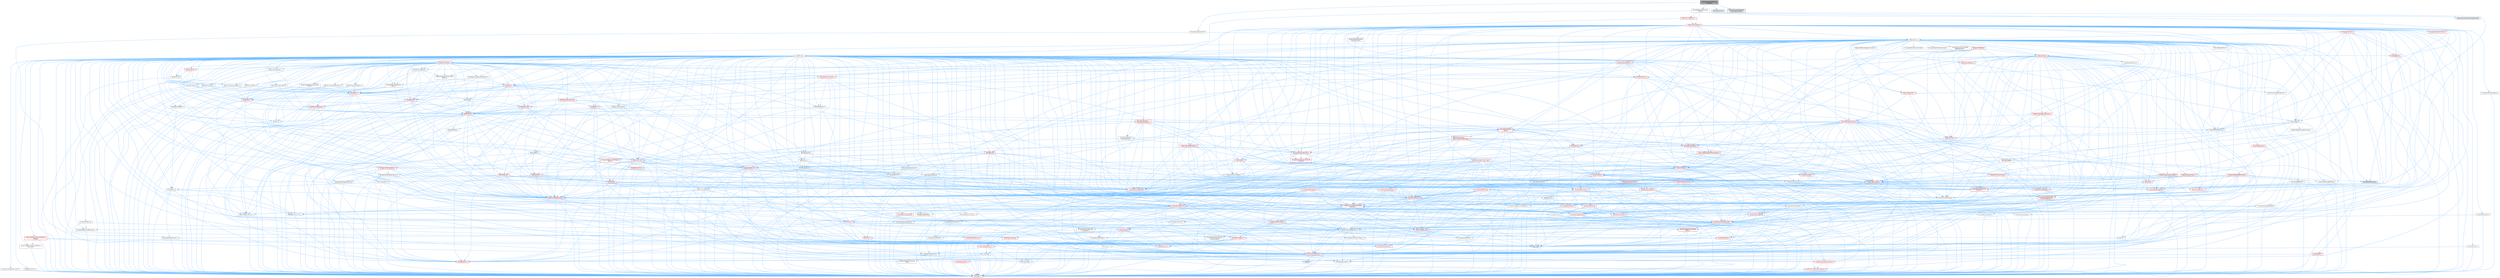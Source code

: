 digraph "EditorSubsystemBlueprintLibrary.h"
{
 // INTERACTIVE_SVG=YES
 // LATEX_PDF_SIZE
  bgcolor="transparent";
  edge [fontname=Helvetica,fontsize=10,labelfontname=Helvetica,labelfontsize=10];
  node [fontname=Helvetica,fontsize=10,shape=box,height=0.2,width=0.4];
  Node1 [id="Node000001",label="EditorSubsystemBlueprint\lLibrary.h",height=0.2,width=0.4,color="gray40", fillcolor="grey60", style="filled", fontcolor="black",tooltip=" "];
  Node1 -> Node2 [id="edge1_Node000001_Node000002",color="steelblue1",style="solid",tooltip=" "];
  Node2 [id="Node000002",label="Templates/SubclassOf.h",height=0.2,width=0.4,color="grey40", fillcolor="white", style="filled",URL="$d5/db4/SubclassOf_8h.html",tooltip=" "];
  Node2 -> Node3 [id="edge2_Node000002_Node000003",color="steelblue1",style="solid",tooltip=" "];
  Node3 [id="Node000003",label="UObject/Class.h",height=0.2,width=0.4,color="grey40", fillcolor="white", style="filled",URL="$d4/d05/Class_8h.html",tooltip=" "];
  Node3 -> Node4 [id="edge3_Node000003_Node000004",color="steelblue1",style="solid",tooltip=" "];
  Node4 [id="Node000004",label="Concepts/GetTypeHashable.h",height=0.2,width=0.4,color="grey40", fillcolor="white", style="filled",URL="$d3/da2/GetTypeHashable_8h.html",tooltip=" "];
  Node4 -> Node5 [id="edge4_Node000004_Node000005",color="steelblue1",style="solid",tooltip=" "];
  Node5 [id="Node000005",label="CoreTypes.h",height=0.2,width=0.4,color="red", fillcolor="#FFF0F0", style="filled",URL="$dc/dec/CoreTypes_8h.html",tooltip=" "];
  Node4 -> Node19 [id="edge5_Node000004_Node000019",color="steelblue1",style="solid",tooltip=" "];
  Node19 [id="Node000019",label="Templates/TypeHash.h",height=0.2,width=0.4,color="red", fillcolor="#FFF0F0", style="filled",URL="$d1/d62/TypeHash_8h.html",tooltip=" "];
  Node19 -> Node5 [id="edge6_Node000019_Node000005",color="steelblue1",style="solid",tooltip=" "];
  Node19 -> Node22 [id="edge7_Node000019_Node000022",color="steelblue1",style="solid",tooltip=" "];
  Node22 [id="Node000022",label="Misc/Crc.h",height=0.2,width=0.4,color="red", fillcolor="#FFF0F0", style="filled",URL="$d4/dd2/Crc_8h.html",tooltip=" "];
  Node22 -> Node5 [id="edge8_Node000022_Node000005",color="steelblue1",style="solid",tooltip=" "];
  Node22 -> Node23 [id="edge9_Node000022_Node000023",color="steelblue1",style="solid",tooltip=" "];
  Node23 [id="Node000023",label="HAL/PlatformString.h",height=0.2,width=0.4,color="red", fillcolor="#FFF0F0", style="filled",URL="$db/db5/PlatformString_8h.html",tooltip=" "];
  Node23 -> Node5 [id="edge10_Node000023_Node000005",color="steelblue1",style="solid",tooltip=" "];
  Node22 -> Node25 [id="edge11_Node000022_Node000025",color="steelblue1",style="solid",tooltip=" "];
  Node25 [id="Node000025",label="Misc/AssertionMacros.h",height=0.2,width=0.4,color="red", fillcolor="#FFF0F0", style="filled",URL="$d0/dfa/AssertionMacros_8h.html",tooltip=" "];
  Node25 -> Node5 [id="edge12_Node000025_Node000005",color="steelblue1",style="solid",tooltip=" "];
  Node25 -> Node26 [id="edge13_Node000025_Node000026",color="steelblue1",style="solid",tooltip=" "];
  Node26 [id="Node000026",label="HAL/PlatformMisc.h",height=0.2,width=0.4,color="red", fillcolor="#FFF0F0", style="filled",URL="$d0/df5/PlatformMisc_8h.html",tooltip=" "];
  Node26 -> Node5 [id="edge14_Node000026_Node000005",color="steelblue1",style="solid",tooltip=" "];
  Node25 -> Node21 [id="edge15_Node000025_Node000021",color="steelblue1",style="solid",tooltip=" "];
  Node21 [id="Node000021",label="Templates/EnableIf.h",height=0.2,width=0.4,color="grey40", fillcolor="white", style="filled",URL="$d7/d60/EnableIf_8h.html",tooltip=" "];
  Node21 -> Node5 [id="edge16_Node000021_Node000005",color="steelblue1",style="solid",tooltip=" "];
  Node25 -> Node67 [id="edge17_Node000025_Node000067",color="steelblue1",style="solid",tooltip=" "];
  Node67 [id="Node000067",label="Misc/VarArgs.h",height=0.2,width=0.4,color="grey40", fillcolor="white", style="filled",URL="$d5/d6f/VarArgs_8h.html",tooltip=" "];
  Node67 -> Node5 [id="edge18_Node000067_Node000005",color="steelblue1",style="solid",tooltip=" "];
  Node25 -> Node73 [id="edge19_Node000025_Node000073",color="steelblue1",style="solid",tooltip=" "];
  Node73 [id="Node000073",label="atomic",height=0.2,width=0.4,color="grey60", fillcolor="#E0E0E0", style="filled",tooltip=" "];
  Node22 -> Node74 [id="edge20_Node000022_Node000074",color="steelblue1",style="solid",tooltip=" "];
  Node74 [id="Node000074",label="Misc/CString.h",height=0.2,width=0.4,color="red", fillcolor="#FFF0F0", style="filled",URL="$d2/d49/CString_8h.html",tooltip=" "];
  Node74 -> Node5 [id="edge21_Node000074_Node000005",color="steelblue1",style="solid",tooltip=" "];
  Node74 -> Node38 [id="edge22_Node000074_Node000038",color="steelblue1",style="solid",tooltip=" "];
  Node38 [id="Node000038",label="HAL/PlatformCrt.h",height=0.2,width=0.4,color="red", fillcolor="#FFF0F0", style="filled",URL="$d8/d75/PlatformCrt_8h.html",tooltip=" "];
  Node74 -> Node23 [id="edge23_Node000074_Node000023",color="steelblue1",style="solid",tooltip=" "];
  Node74 -> Node25 [id="edge24_Node000074_Node000025",color="steelblue1",style="solid",tooltip=" "];
  Node74 -> Node75 [id="edge25_Node000074_Node000075",color="steelblue1",style="solid",tooltip=" "];
  Node75 [id="Node000075",label="Misc/Char.h",height=0.2,width=0.4,color="red", fillcolor="#FFF0F0", style="filled",URL="$d0/d58/Char_8h.html",tooltip=" "];
  Node75 -> Node5 [id="edge26_Node000075_Node000005",color="steelblue1",style="solid",tooltip=" "];
  Node75 -> Node9 [id="edge27_Node000075_Node000009",color="steelblue1",style="solid",tooltip=" "];
  Node9 [id="Node000009",label="type_traits",height=0.2,width=0.4,color="grey60", fillcolor="#E0E0E0", style="filled",tooltip=" "];
  Node74 -> Node67 [id="edge28_Node000074_Node000067",color="steelblue1",style="solid",tooltip=" "];
  Node22 -> Node75 [id="edge29_Node000022_Node000075",color="steelblue1",style="solid",tooltip=" "];
  Node22 -> Node79 [id="edge30_Node000022_Node000079",color="steelblue1",style="solid",tooltip=" "];
  Node79 [id="Node000079",label="Templates/UnrealTypeTraits.h",height=0.2,width=0.4,color="grey40", fillcolor="white", style="filled",URL="$d2/d2d/UnrealTypeTraits_8h.html",tooltip=" "];
  Node79 -> Node5 [id="edge31_Node000079_Node000005",color="steelblue1",style="solid",tooltip=" "];
  Node79 -> Node80 [id="edge32_Node000079_Node000080",color="steelblue1",style="solid",tooltip=" "];
  Node80 [id="Node000080",label="Templates/IsPointer.h",height=0.2,width=0.4,color="grey40", fillcolor="white", style="filled",URL="$d7/d05/IsPointer_8h.html",tooltip=" "];
  Node80 -> Node5 [id="edge33_Node000080_Node000005",color="steelblue1",style="solid",tooltip=" "];
  Node79 -> Node25 [id="edge34_Node000079_Node000025",color="steelblue1",style="solid",tooltip=" "];
  Node79 -> Node81 [id="edge35_Node000079_Node000081",color="steelblue1",style="solid",tooltip=" "];
  Node81 [id="Node000081",label="Templates/AndOrNot.h",height=0.2,width=0.4,color="grey40", fillcolor="white", style="filled",URL="$db/d0a/AndOrNot_8h.html",tooltip=" "];
  Node81 -> Node5 [id="edge36_Node000081_Node000005",color="steelblue1",style="solid",tooltip=" "];
  Node79 -> Node21 [id="edge37_Node000079_Node000021",color="steelblue1",style="solid",tooltip=" "];
  Node79 -> Node82 [id="edge38_Node000079_Node000082",color="steelblue1",style="solid",tooltip=" "];
  Node82 [id="Node000082",label="Templates/IsArithmetic.h",height=0.2,width=0.4,color="grey40", fillcolor="white", style="filled",URL="$d2/d5d/IsArithmetic_8h.html",tooltip=" "];
  Node82 -> Node5 [id="edge39_Node000082_Node000005",color="steelblue1",style="solid",tooltip=" "];
  Node79 -> Node64 [id="edge40_Node000079_Node000064",color="steelblue1",style="solid",tooltip=" "];
  Node64 [id="Node000064",label="IsEnum.h",height=0.2,width=0.4,color="grey40", fillcolor="white", style="filled",URL="$d4/de5/IsEnum_8h.html",tooltip=" "];
  Node79 -> Node83 [id="edge41_Node000079_Node000083",color="steelblue1",style="solid",tooltip=" "];
  Node83 [id="Node000083",label="Templates/Models.h",height=0.2,width=0.4,color="red", fillcolor="#FFF0F0", style="filled",URL="$d3/d0c/Models_8h.html",tooltip=" "];
  Node79 -> Node84 [id="edge42_Node000079_Node000084",color="steelblue1",style="solid",tooltip=" "];
  Node84 [id="Node000084",label="Templates/IsPODType.h",height=0.2,width=0.4,color="grey40", fillcolor="white", style="filled",URL="$d7/db1/IsPODType_8h.html",tooltip=" "];
  Node84 -> Node5 [id="edge43_Node000084_Node000005",color="steelblue1",style="solid",tooltip=" "];
  Node79 -> Node85 [id="edge44_Node000079_Node000085",color="steelblue1",style="solid",tooltip=" "];
  Node85 [id="Node000085",label="Templates/IsUECoreType.h",height=0.2,width=0.4,color="grey40", fillcolor="white", style="filled",URL="$d1/db8/IsUECoreType_8h.html",tooltip=" "];
  Node85 -> Node5 [id="edge45_Node000085_Node000005",color="steelblue1",style="solid",tooltip=" "];
  Node85 -> Node9 [id="edge46_Node000085_Node000009",color="steelblue1",style="solid",tooltip=" "];
  Node79 -> Node86 [id="edge47_Node000079_Node000086",color="steelblue1",style="solid",tooltip=" "];
  Node86 [id="Node000086",label="Templates/IsTriviallyCopy\lConstructible.h",height=0.2,width=0.4,color="grey40", fillcolor="white", style="filled",URL="$d3/d78/IsTriviallyCopyConstructible_8h.html",tooltip=" "];
  Node86 -> Node5 [id="edge48_Node000086_Node000005",color="steelblue1",style="solid",tooltip=" "];
  Node86 -> Node9 [id="edge49_Node000086_Node000009",color="steelblue1",style="solid",tooltip=" "];
  Node19 -> Node9 [id="edge50_Node000019_Node000009",color="steelblue1",style="solid",tooltip=" "];
  Node3 -> Node88 [id="edge51_Node000003_Node000088",color="steelblue1",style="solid",tooltip=" "];
  Node88 [id="Node000088",label="Concepts/StaticClassProvider.h",height=0.2,width=0.4,color="grey40", fillcolor="white", style="filled",URL="$dd/d83/StaticClassProvider_8h.html",tooltip=" "];
  Node3 -> Node89 [id="edge52_Node000003_Node000089",color="steelblue1",style="solid",tooltip=" "];
  Node89 [id="Node000089",label="Concepts/StaticStructProvider.h",height=0.2,width=0.4,color="grey40", fillcolor="white", style="filled",URL="$d5/d77/StaticStructProvider_8h.html",tooltip=" "];
  Node3 -> Node90 [id="edge53_Node000003_Node000090",color="steelblue1",style="solid",tooltip=" "];
  Node90 [id="Node000090",label="Concepts/StructSerializable\lWithDefaults.h",height=0.2,width=0.4,color="grey40", fillcolor="white", style="filled",URL="$d5/ddc/StructSerializableWithDefaults_8h.html",tooltip=" "];
  Node3 -> Node91 [id="edge54_Node000003_Node000091",color="steelblue1",style="solid",tooltip=" "];
  Node91 [id="Node000091",label="Containers/Array.h",height=0.2,width=0.4,color="red", fillcolor="#FFF0F0", style="filled",URL="$df/dd0/Array_8h.html",tooltip=" "];
  Node91 -> Node5 [id="edge55_Node000091_Node000005",color="steelblue1",style="solid",tooltip=" "];
  Node91 -> Node25 [id="edge56_Node000091_Node000025",color="steelblue1",style="solid",tooltip=" "];
  Node91 -> Node96 [id="edge57_Node000091_Node000096",color="steelblue1",style="solid",tooltip=" "];
  Node96 [id="Node000096",label="HAL/UnrealMemory.h",height=0.2,width=0.4,color="red", fillcolor="#FFF0F0", style="filled",URL="$d9/d96/UnrealMemory_8h.html",tooltip=" "];
  Node96 -> Node5 [id="edge58_Node000096_Node000005",color="steelblue1",style="solid",tooltip=" "];
  Node96 -> Node98 [id="edge59_Node000096_Node000098",color="steelblue1",style="solid",tooltip=" "];
  Node98 [id="Node000098",label="HAL/MemoryBase.h",height=0.2,width=0.4,color="red", fillcolor="#FFF0F0", style="filled",URL="$d6/d9f/MemoryBase_8h.html",tooltip=" "];
  Node98 -> Node5 [id="edge60_Node000098_Node000005",color="steelblue1",style="solid",tooltip=" "];
  Node98 -> Node55 [id="edge61_Node000098_Node000055",color="steelblue1",style="solid",tooltip=" "];
  Node55 [id="Node000055",label="HAL/PlatformAtomics.h",height=0.2,width=0.4,color="red", fillcolor="#FFF0F0", style="filled",URL="$d3/d36/PlatformAtomics_8h.html",tooltip=" "];
  Node55 -> Node5 [id="edge62_Node000055_Node000005",color="steelblue1",style="solid",tooltip=" "];
  Node98 -> Node38 [id="edge63_Node000098_Node000038",color="steelblue1",style="solid",tooltip=" "];
  Node98 -> Node99 [id="edge64_Node000098_Node000099",color="steelblue1",style="solid",tooltip=" "];
  Node99 [id="Node000099",label="Misc/Exec.h",height=0.2,width=0.4,color="grey40", fillcolor="white", style="filled",URL="$de/ddb/Exec_8h.html",tooltip=" "];
  Node99 -> Node5 [id="edge65_Node000099_Node000005",color="steelblue1",style="solid",tooltip=" "];
  Node99 -> Node25 [id="edge66_Node000099_Node000025",color="steelblue1",style="solid",tooltip=" "];
  Node98 -> Node100 [id="edge67_Node000098_Node000100",color="steelblue1",style="solid",tooltip=" "];
  Node100 [id="Node000100",label="Misc/OutputDevice.h",height=0.2,width=0.4,color="red", fillcolor="#FFF0F0", style="filled",URL="$d7/d32/OutputDevice_8h.html",tooltip=" "];
  Node100 -> Node33 [id="edge68_Node000100_Node000033",color="steelblue1",style="solid",tooltip=" "];
  Node33 [id="Node000033",label="CoreFwd.h",height=0.2,width=0.4,color="grey40", fillcolor="white", style="filled",URL="$d1/d1e/CoreFwd_8h.html",tooltip=" "];
  Node33 -> Node5 [id="edge69_Node000033_Node000005",color="steelblue1",style="solid",tooltip=" "];
  Node33 -> Node34 [id="edge70_Node000033_Node000034",color="steelblue1",style="solid",tooltip=" "];
  Node34 [id="Node000034",label="Containers/ContainersFwd.h",height=0.2,width=0.4,color="red", fillcolor="#FFF0F0", style="filled",URL="$d4/d0a/ContainersFwd_8h.html",tooltip=" "];
  Node34 -> Node5 [id="edge71_Node000034_Node000005",color="steelblue1",style="solid",tooltip=" "];
  Node34 -> Node31 [id="edge72_Node000034_Node000031",color="steelblue1",style="solid",tooltip=" "];
  Node31 [id="Node000031",label="Traits/IsContiguousContainer.h",height=0.2,width=0.4,color="red", fillcolor="#FFF0F0", style="filled",URL="$d5/d3c/IsContiguousContainer_8h.html",tooltip=" "];
  Node31 -> Node5 [id="edge73_Node000031_Node000005",color="steelblue1",style="solid",tooltip=" "];
  Node33 -> Node35 [id="edge74_Node000033_Node000035",color="steelblue1",style="solid",tooltip=" "];
  Node35 [id="Node000035",label="Math/MathFwd.h",height=0.2,width=0.4,color="red", fillcolor="#FFF0F0", style="filled",URL="$d2/d10/MathFwd_8h.html",tooltip=" "];
  Node33 -> Node36 [id="edge75_Node000033_Node000036",color="steelblue1",style="solid",tooltip=" "];
  Node36 [id="Node000036",label="UObject/UObjectHierarchy\lFwd.h",height=0.2,width=0.4,color="grey40", fillcolor="white", style="filled",URL="$d3/d13/UObjectHierarchyFwd_8h.html",tooltip=" "];
  Node100 -> Node5 [id="edge76_Node000100_Node000005",color="steelblue1",style="solid",tooltip=" "];
  Node100 -> Node101 [id="edge77_Node000100_Node000101",color="steelblue1",style="solid",tooltip=" "];
  Node101 [id="Node000101",label="Logging/LogVerbosity.h",height=0.2,width=0.4,color="grey40", fillcolor="white", style="filled",URL="$d2/d8f/LogVerbosity_8h.html",tooltip=" "];
  Node101 -> Node5 [id="edge78_Node000101_Node000005",color="steelblue1",style="solid",tooltip=" "];
  Node100 -> Node67 [id="edge79_Node000100_Node000067",color="steelblue1",style="solid",tooltip=" "];
  Node96 -> Node108 [id="edge80_Node000096_Node000108",color="steelblue1",style="solid",tooltip=" "];
  Node108 [id="Node000108",label="HAL/PlatformMemory.h",height=0.2,width=0.4,color="red", fillcolor="#FFF0F0", style="filled",URL="$de/d68/PlatformMemory_8h.html",tooltip=" "];
  Node108 -> Node5 [id="edge81_Node000108_Node000005",color="steelblue1",style="solid",tooltip=" "];
  Node96 -> Node80 [id="edge82_Node000096_Node000080",color="steelblue1",style="solid",tooltip=" "];
  Node91 -> Node79 [id="edge83_Node000091_Node000079",color="steelblue1",style="solid",tooltip=" "];
  Node91 -> Node111 [id="edge84_Node000091_Node000111",color="steelblue1",style="solid",tooltip=" "];
  Node111 [id="Node000111",label="Templates/UnrealTemplate.h",height=0.2,width=0.4,color="red", fillcolor="#FFF0F0", style="filled",URL="$d4/d24/UnrealTemplate_8h.html",tooltip=" "];
  Node111 -> Node5 [id="edge85_Node000111_Node000005",color="steelblue1",style="solid",tooltip=" "];
  Node111 -> Node80 [id="edge86_Node000111_Node000080",color="steelblue1",style="solid",tooltip=" "];
  Node111 -> Node96 [id="edge87_Node000111_Node000096",color="steelblue1",style="solid",tooltip=" "];
  Node111 -> Node79 [id="edge88_Node000111_Node000079",color="steelblue1",style="solid",tooltip=" "];
  Node111 -> Node114 [id="edge89_Node000111_Node000114",color="steelblue1",style="solid",tooltip=" "];
  Node114 [id="Node000114",label="Templates/RemoveReference.h",height=0.2,width=0.4,color="grey40", fillcolor="white", style="filled",URL="$da/dbe/RemoveReference_8h.html",tooltip=" "];
  Node114 -> Node5 [id="edge90_Node000114_Node000005",color="steelblue1",style="solid",tooltip=" "];
  Node111 -> Node115 [id="edge91_Node000111_Node000115",color="steelblue1",style="solid",tooltip=" "];
  Node115 [id="Node000115",label="Templates/TypeCompatible\lBytes.h",height=0.2,width=0.4,color="red", fillcolor="#FFF0F0", style="filled",URL="$df/d0a/TypeCompatibleBytes_8h.html",tooltip=" "];
  Node115 -> Node5 [id="edge92_Node000115_Node000005",color="steelblue1",style="solid",tooltip=" "];
  Node115 -> Node9 [id="edge93_Node000115_Node000009",color="steelblue1",style="solid",tooltip=" "];
  Node111 -> Node31 [id="edge94_Node000111_Node000031",color="steelblue1",style="solid",tooltip=" "];
  Node111 -> Node9 [id="edge95_Node000111_Node000009",color="steelblue1",style="solid",tooltip=" "];
  Node91 -> Node118 [id="edge96_Node000091_Node000118",color="steelblue1",style="solid",tooltip=" "];
  Node118 [id="Node000118",label="Containers/ContainerAllocation\lPolicies.h",height=0.2,width=0.4,color="red", fillcolor="#FFF0F0", style="filled",URL="$d7/dff/ContainerAllocationPolicies_8h.html",tooltip=" "];
  Node118 -> Node5 [id="edge97_Node000118_Node000005",color="steelblue1",style="solid",tooltip=" "];
  Node118 -> Node118 [id="edge98_Node000118_Node000118",color="steelblue1",style="solid",tooltip=" "];
  Node118 -> Node120 [id="edge99_Node000118_Node000120",color="steelblue1",style="solid",tooltip=" "];
  Node120 [id="Node000120",label="HAL/PlatformMath.h",height=0.2,width=0.4,color="red", fillcolor="#FFF0F0", style="filled",URL="$dc/d53/PlatformMath_8h.html",tooltip=" "];
  Node120 -> Node5 [id="edge100_Node000120_Node000005",color="steelblue1",style="solid",tooltip=" "];
  Node118 -> Node96 [id="edge101_Node000118_Node000096",color="steelblue1",style="solid",tooltip=" "];
  Node118 -> Node48 [id="edge102_Node000118_Node000048",color="steelblue1",style="solid",tooltip=" "];
  Node48 [id="Node000048",label="Math/NumericLimits.h",height=0.2,width=0.4,color="grey40", fillcolor="white", style="filled",URL="$df/d1b/NumericLimits_8h.html",tooltip=" "];
  Node48 -> Node5 [id="edge103_Node000048_Node000005",color="steelblue1",style="solid",tooltip=" "];
  Node118 -> Node25 [id="edge104_Node000118_Node000025",color="steelblue1",style="solid",tooltip=" "];
  Node118 -> Node129 [id="edge105_Node000118_Node000129",color="steelblue1",style="solid",tooltip=" "];
  Node129 [id="Node000129",label="Templates/MemoryOps.h",height=0.2,width=0.4,color="red", fillcolor="#FFF0F0", style="filled",URL="$db/dea/MemoryOps_8h.html",tooltip=" "];
  Node129 -> Node5 [id="edge106_Node000129_Node000005",color="steelblue1",style="solid",tooltip=" "];
  Node129 -> Node96 [id="edge107_Node000129_Node000096",color="steelblue1",style="solid",tooltip=" "];
  Node129 -> Node107 [id="edge108_Node000129_Node000107",color="steelblue1",style="solid",tooltip=" "];
  Node107 [id="Node000107",label="Templates/IsTriviallyCopy\lAssignable.h",height=0.2,width=0.4,color="grey40", fillcolor="white", style="filled",URL="$d2/df2/IsTriviallyCopyAssignable_8h.html",tooltip=" "];
  Node107 -> Node5 [id="edge109_Node000107_Node000005",color="steelblue1",style="solid",tooltip=" "];
  Node107 -> Node9 [id="edge110_Node000107_Node000009",color="steelblue1",style="solid",tooltip=" "];
  Node129 -> Node86 [id="edge111_Node000129_Node000086",color="steelblue1",style="solid",tooltip=" "];
  Node129 -> Node79 [id="edge112_Node000129_Node000079",color="steelblue1",style="solid",tooltip=" "];
  Node129 -> Node9 [id="edge113_Node000129_Node000009",color="steelblue1",style="solid",tooltip=" "];
  Node118 -> Node115 [id="edge114_Node000118_Node000115",color="steelblue1",style="solid",tooltip=" "];
  Node118 -> Node9 [id="edge115_Node000118_Node000009",color="steelblue1",style="solid",tooltip=" "];
  Node91 -> Node131 [id="edge116_Node000091_Node000131",color="steelblue1",style="solid",tooltip=" "];
  Node131 [id="Node000131",label="Serialization/Archive.h",height=0.2,width=0.4,color="red", fillcolor="#FFF0F0", style="filled",URL="$d7/d3b/Archive_8h.html",tooltip=" "];
  Node131 -> Node33 [id="edge117_Node000131_Node000033",color="steelblue1",style="solid",tooltip=" "];
  Node131 -> Node5 [id="edge118_Node000131_Node000005",color="steelblue1",style="solid",tooltip=" "];
  Node131 -> Node132 [id="edge119_Node000131_Node000132",color="steelblue1",style="solid",tooltip=" "];
  Node132 [id="Node000132",label="HAL/PlatformProperties.h",height=0.2,width=0.4,color="red", fillcolor="#FFF0F0", style="filled",URL="$d9/db0/PlatformProperties_8h.html",tooltip=" "];
  Node132 -> Node5 [id="edge120_Node000132_Node000005",color="steelblue1",style="solid",tooltip=" "];
  Node131 -> Node135 [id="edge121_Node000131_Node000135",color="steelblue1",style="solid",tooltip=" "];
  Node135 [id="Node000135",label="Internationalization\l/TextNamespaceFwd.h",height=0.2,width=0.4,color="grey40", fillcolor="white", style="filled",URL="$d8/d97/TextNamespaceFwd_8h.html",tooltip=" "];
  Node135 -> Node5 [id="edge122_Node000135_Node000005",color="steelblue1",style="solid",tooltip=" "];
  Node131 -> Node35 [id="edge123_Node000131_Node000035",color="steelblue1",style="solid",tooltip=" "];
  Node131 -> Node25 [id="edge124_Node000131_Node000025",color="steelblue1",style="solid",tooltip=" "];
  Node131 -> Node136 [id="edge125_Node000131_Node000136",color="steelblue1",style="solid",tooltip=" "];
  Node136 [id="Node000136",label="Misc/EngineVersionBase.h",height=0.2,width=0.4,color="grey40", fillcolor="white", style="filled",URL="$d5/d2b/EngineVersionBase_8h.html",tooltip=" "];
  Node136 -> Node5 [id="edge126_Node000136_Node000005",color="steelblue1",style="solid",tooltip=" "];
  Node131 -> Node67 [id="edge127_Node000131_Node000067",color="steelblue1",style="solid",tooltip=" "];
  Node131 -> Node21 [id="edge128_Node000131_Node000021",color="steelblue1",style="solid",tooltip=" "];
  Node131 -> Node139 [id="edge129_Node000131_Node000139",color="steelblue1",style="solid",tooltip=" "];
  Node139 [id="Node000139",label="Templates/IsEnumClass.h",height=0.2,width=0.4,color="grey40", fillcolor="white", style="filled",URL="$d7/d15/IsEnumClass_8h.html",tooltip=" "];
  Node139 -> Node5 [id="edge130_Node000139_Node000005",color="steelblue1",style="solid",tooltip=" "];
  Node139 -> Node81 [id="edge131_Node000139_Node000081",color="steelblue1",style="solid",tooltip=" "];
  Node131 -> Node125 [id="edge132_Node000131_Node000125",color="steelblue1",style="solid",tooltip=" "];
  Node125 [id="Node000125",label="Templates/IsSigned.h",height=0.2,width=0.4,color="grey40", fillcolor="white", style="filled",URL="$d8/dd8/IsSigned_8h.html",tooltip=" "];
  Node125 -> Node5 [id="edge133_Node000125_Node000005",color="steelblue1",style="solid",tooltip=" "];
  Node131 -> Node111 [id="edge134_Node000131_Node000111",color="steelblue1",style="solid",tooltip=" "];
  Node131 -> Node140 [id="edge135_Node000131_Node000140",color="steelblue1",style="solid",tooltip=" "];
  Node140 [id="Node000140",label="UObject/ObjectVersion.h",height=0.2,width=0.4,color="grey40", fillcolor="white", style="filled",URL="$da/d63/ObjectVersion_8h.html",tooltip=" "];
  Node140 -> Node5 [id="edge136_Node000140_Node000005",color="steelblue1",style="solid",tooltip=" "];
  Node91 -> Node4 [id="edge137_Node000091_Node000004",color="steelblue1",style="solid",tooltip=" "];
  Node91 -> Node148 [id="edge138_Node000091_Node000148",color="steelblue1",style="solid",tooltip=" "];
  Node148 [id="Node000148",label="Templates/Invoke.h",height=0.2,width=0.4,color="red", fillcolor="#FFF0F0", style="filled",URL="$d7/deb/Invoke_8h.html",tooltip=" "];
  Node148 -> Node5 [id="edge139_Node000148_Node000005",color="steelblue1",style="solid",tooltip=" "];
  Node148 -> Node111 [id="edge140_Node000148_Node000111",color="steelblue1",style="solid",tooltip=" "];
  Node148 -> Node9 [id="edge141_Node000148_Node000009",color="steelblue1",style="solid",tooltip=" "];
  Node91 -> Node153 [id="edge142_Node000091_Node000153",color="steelblue1",style="solid",tooltip=" "];
  Node153 [id="Node000153",label="Templates/Less.h",height=0.2,width=0.4,color="grey40", fillcolor="white", style="filled",URL="$de/dc8/Less_8h.html",tooltip=" "];
  Node153 -> Node5 [id="edge143_Node000153_Node000005",color="steelblue1",style="solid",tooltip=" "];
  Node153 -> Node111 [id="edge144_Node000153_Node000111",color="steelblue1",style="solid",tooltip=" "];
  Node91 -> Node160 [id="edge145_Node000091_Node000160",color="steelblue1",style="solid",tooltip=" "];
  Node160 [id="Node000160",label="Templates/Sorting.h",height=0.2,width=0.4,color="red", fillcolor="#FFF0F0", style="filled",URL="$d3/d9e/Sorting_8h.html",tooltip=" "];
  Node160 -> Node5 [id="edge146_Node000160_Node000005",color="steelblue1",style="solid",tooltip=" "];
  Node160 -> Node120 [id="edge147_Node000160_Node000120",color="steelblue1",style="solid",tooltip=" "];
  Node160 -> Node153 [id="edge148_Node000160_Node000153",color="steelblue1",style="solid",tooltip=" "];
  Node91 -> Node164 [id="edge149_Node000091_Node000164",color="steelblue1",style="solid",tooltip=" "];
  Node164 [id="Node000164",label="Templates/AlignmentTemplates.h",height=0.2,width=0.4,color="grey40", fillcolor="white", style="filled",URL="$dd/d32/AlignmentTemplates_8h.html",tooltip=" "];
  Node164 -> Node5 [id="edge150_Node000164_Node000005",color="steelblue1",style="solid",tooltip=" "];
  Node164 -> Node105 [id="edge151_Node000164_Node000105",color="steelblue1",style="solid",tooltip=" "];
  Node105 [id="Node000105",label="Templates/IsIntegral.h",height=0.2,width=0.4,color="grey40", fillcolor="white", style="filled",URL="$da/d64/IsIntegral_8h.html",tooltip=" "];
  Node105 -> Node5 [id="edge152_Node000105_Node000005",color="steelblue1",style="solid",tooltip=" "];
  Node164 -> Node80 [id="edge153_Node000164_Node000080",color="steelblue1",style="solid",tooltip=" "];
  Node91 -> Node9 [id="edge154_Node000091_Node000009",color="steelblue1",style="solid",tooltip=" "];
  Node3 -> Node143 [id="edge155_Node000003_Node000143",color="steelblue1",style="solid",tooltip=" "];
  Node143 [id="Node000143",label="Containers/EnumAsByte.h",height=0.2,width=0.4,color="grey40", fillcolor="white", style="filled",URL="$d6/d9a/EnumAsByte_8h.html",tooltip=" "];
  Node143 -> Node5 [id="edge156_Node000143_Node000005",color="steelblue1",style="solid",tooltip=" "];
  Node143 -> Node84 [id="edge157_Node000143_Node000084",color="steelblue1",style="solid",tooltip=" "];
  Node143 -> Node19 [id="edge158_Node000143_Node000019",color="steelblue1",style="solid",tooltip=" "];
  Node3 -> Node165 [id="edge159_Node000003_Node000165",color="steelblue1",style="solid",tooltip=" "];
  Node165 [id="Node000165",label="Containers/Map.h",height=0.2,width=0.4,color="red", fillcolor="#FFF0F0", style="filled",URL="$df/d79/Map_8h.html",tooltip=" "];
  Node165 -> Node5 [id="edge160_Node000165_Node000005",color="steelblue1",style="solid",tooltip=" "];
  Node165 -> Node166 [id="edge161_Node000165_Node000166",color="steelblue1",style="solid",tooltip=" "];
  Node166 [id="Node000166",label="Algo/Reverse.h",height=0.2,width=0.4,color="grey40", fillcolor="white", style="filled",URL="$d5/d93/Reverse_8h.html",tooltip=" "];
  Node166 -> Node5 [id="edge162_Node000166_Node000005",color="steelblue1",style="solid",tooltip=" "];
  Node166 -> Node111 [id="edge163_Node000166_Node000111",color="steelblue1",style="solid",tooltip=" "];
  Node165 -> Node167 [id="edge164_Node000165_Node000167",color="steelblue1",style="solid",tooltip=" "];
  Node167 [id="Node000167",label="Containers/Set.h",height=0.2,width=0.4,color="red", fillcolor="#FFF0F0", style="filled",URL="$d4/d45/Set_8h.html",tooltip=" "];
  Node167 -> Node118 [id="edge165_Node000167_Node000118",color="steelblue1",style="solid",tooltip=" "];
  Node167 -> Node169 [id="edge166_Node000167_Node000169",color="steelblue1",style="solid",tooltip=" "];
  Node169 [id="Node000169",label="Containers/SparseArray.h",height=0.2,width=0.4,color="red", fillcolor="#FFF0F0", style="filled",URL="$d5/dbf/SparseArray_8h.html",tooltip=" "];
  Node169 -> Node5 [id="edge167_Node000169_Node000005",color="steelblue1",style="solid",tooltip=" "];
  Node169 -> Node25 [id="edge168_Node000169_Node000025",color="steelblue1",style="solid",tooltip=" "];
  Node169 -> Node96 [id="edge169_Node000169_Node000096",color="steelblue1",style="solid",tooltip=" "];
  Node169 -> Node79 [id="edge170_Node000169_Node000079",color="steelblue1",style="solid",tooltip=" "];
  Node169 -> Node111 [id="edge171_Node000169_Node000111",color="steelblue1",style="solid",tooltip=" "];
  Node169 -> Node118 [id="edge172_Node000169_Node000118",color="steelblue1",style="solid",tooltip=" "];
  Node169 -> Node153 [id="edge173_Node000169_Node000153",color="steelblue1",style="solid",tooltip=" "];
  Node169 -> Node91 [id="edge174_Node000169_Node000091",color="steelblue1",style="solid",tooltip=" "];
  Node169 -> Node163 [id="edge175_Node000169_Node000163",color="steelblue1",style="solid",tooltip=" "];
  Node163 [id="Node000163",label="Math/UnrealMathUtility.h",height=0.2,width=0.4,color="red", fillcolor="#FFF0F0", style="filled",URL="$db/db8/UnrealMathUtility_8h.html",tooltip=" "];
  Node163 -> Node5 [id="edge176_Node000163_Node000005",color="steelblue1",style="solid",tooltip=" "];
  Node163 -> Node25 [id="edge177_Node000163_Node000025",color="steelblue1",style="solid",tooltip=" "];
  Node163 -> Node120 [id="edge178_Node000163_Node000120",color="steelblue1",style="solid",tooltip=" "];
  Node163 -> Node35 [id="edge179_Node000163_Node000035",color="steelblue1",style="solid",tooltip=" "];
  Node169 -> Node170 [id="edge180_Node000169_Node000170",color="steelblue1",style="solid",tooltip=" "];
  Node170 [id="Node000170",label="Containers/ScriptArray.h",height=0.2,width=0.4,color="red", fillcolor="#FFF0F0", style="filled",URL="$dc/daf/ScriptArray_8h.html",tooltip=" "];
  Node170 -> Node5 [id="edge181_Node000170_Node000005",color="steelblue1",style="solid",tooltip=" "];
  Node170 -> Node25 [id="edge182_Node000170_Node000025",color="steelblue1",style="solid",tooltip=" "];
  Node170 -> Node96 [id="edge183_Node000170_Node000096",color="steelblue1",style="solid",tooltip=" "];
  Node170 -> Node118 [id="edge184_Node000170_Node000118",color="steelblue1",style="solid",tooltip=" "];
  Node170 -> Node91 [id="edge185_Node000170_Node000091",color="steelblue1",style="solid",tooltip=" "];
  Node169 -> Node171 [id="edge186_Node000169_Node000171",color="steelblue1",style="solid",tooltip=" "];
  Node171 [id="Node000171",label="Containers/BitArray.h",height=0.2,width=0.4,color="red", fillcolor="#FFF0F0", style="filled",URL="$d1/de4/BitArray_8h.html",tooltip=" "];
  Node171 -> Node118 [id="edge187_Node000171_Node000118",color="steelblue1",style="solid",tooltip=" "];
  Node171 -> Node5 [id="edge188_Node000171_Node000005",color="steelblue1",style="solid",tooltip=" "];
  Node171 -> Node55 [id="edge189_Node000171_Node000055",color="steelblue1",style="solid",tooltip=" "];
  Node171 -> Node96 [id="edge190_Node000171_Node000096",color="steelblue1",style="solid",tooltip=" "];
  Node171 -> Node163 [id="edge191_Node000171_Node000163",color="steelblue1",style="solid",tooltip=" "];
  Node171 -> Node25 [id="edge192_Node000171_Node000025",color="steelblue1",style="solid",tooltip=" "];
  Node171 -> Node50 [id="edge193_Node000171_Node000050",color="steelblue1",style="solid",tooltip=" "];
  Node50 [id="Node000050",label="Misc/EnumClassFlags.h",height=0.2,width=0.4,color="grey40", fillcolor="white", style="filled",URL="$d8/de7/EnumClassFlags_8h.html",tooltip=" "];
  Node171 -> Node131 [id="edge194_Node000171_Node000131",color="steelblue1",style="solid",tooltip=" "];
  Node171 -> Node21 [id="edge195_Node000171_Node000021",color="steelblue1",style="solid",tooltip=" "];
  Node171 -> Node148 [id="edge196_Node000171_Node000148",color="steelblue1",style="solid",tooltip=" "];
  Node171 -> Node111 [id="edge197_Node000171_Node000111",color="steelblue1",style="solid",tooltip=" "];
  Node171 -> Node79 [id="edge198_Node000171_Node000079",color="steelblue1",style="solid",tooltip=" "];
  Node169 -> Node172 [id="edge199_Node000169_Node000172",color="steelblue1",style="solid",tooltip=" "];
  Node172 [id="Node000172",label="Serialization/Structured\lArchive.h",height=0.2,width=0.4,color="red", fillcolor="#FFF0F0", style="filled",URL="$d9/d1e/StructuredArchive_8h.html",tooltip=" "];
  Node172 -> Node91 [id="edge200_Node000172_Node000091",color="steelblue1",style="solid",tooltip=" "];
  Node172 -> Node118 [id="edge201_Node000172_Node000118",color="steelblue1",style="solid",tooltip=" "];
  Node172 -> Node5 [id="edge202_Node000172_Node000005",color="steelblue1",style="solid",tooltip=" "];
  Node172 -> Node131 [id="edge203_Node000172_Node000131",color="steelblue1",style="solid",tooltip=" "];
  Node172 -> Node176 [id="edge204_Node000172_Node000176",color="steelblue1",style="solid",tooltip=" "];
  Node176 [id="Node000176",label="Serialization/Structured\lArchiveAdapters.h",height=0.2,width=0.4,color="red", fillcolor="#FFF0F0", style="filled",URL="$d3/de1/StructuredArchiveAdapters_8h.html",tooltip=" "];
  Node176 -> Node5 [id="edge205_Node000176_Node000005",color="steelblue1",style="solid",tooltip=" "];
  Node176 -> Node83 [id="edge206_Node000176_Node000083",color="steelblue1",style="solid",tooltip=" "];
  Node176 -> Node183 [id="edge207_Node000176_Node000183",color="steelblue1",style="solid",tooltip=" "];
  Node183 [id="Node000183",label="Templates/UniqueObj.h",height=0.2,width=0.4,color="grey40", fillcolor="white", style="filled",URL="$da/d95/UniqueObj_8h.html",tooltip=" "];
  Node183 -> Node5 [id="edge208_Node000183_Node000005",color="steelblue1",style="solid",tooltip=" "];
  Node183 -> Node184 [id="edge209_Node000183_Node000184",color="steelblue1",style="solid",tooltip=" "];
  Node184 [id="Node000184",label="Templates/UniquePtr.h",height=0.2,width=0.4,color="red", fillcolor="#FFF0F0", style="filled",URL="$de/d1a/UniquePtr_8h.html",tooltip=" "];
  Node184 -> Node5 [id="edge210_Node000184_Node000005",color="steelblue1",style="solid",tooltip=" "];
  Node184 -> Node111 [id="edge211_Node000184_Node000111",color="steelblue1",style="solid",tooltip=" "];
  Node184 -> Node185 [id="edge212_Node000184_Node000185",color="steelblue1",style="solid",tooltip=" "];
  Node185 [id="Node000185",label="Templates/IsArray.h",height=0.2,width=0.4,color="grey40", fillcolor="white", style="filled",URL="$d8/d8d/IsArray_8h.html",tooltip=" "];
  Node185 -> Node5 [id="edge213_Node000185_Node000005",color="steelblue1",style="solid",tooltip=" "];
  Node184 -> Node186 [id="edge214_Node000184_Node000186",color="steelblue1",style="solid",tooltip=" "];
  Node186 [id="Node000186",label="Templates/RemoveExtent.h",height=0.2,width=0.4,color="grey40", fillcolor="white", style="filled",URL="$dc/de9/RemoveExtent_8h.html",tooltip=" "];
  Node186 -> Node5 [id="edge215_Node000186_Node000005",color="steelblue1",style="solid",tooltip=" "];
  Node184 -> Node9 [id="edge216_Node000184_Node000009",color="steelblue1",style="solid",tooltip=" "];
  Node172 -> Node183 [id="edge217_Node000172_Node000183",color="steelblue1",style="solid",tooltip=" "];
  Node169 -> Node188 [id="edge218_Node000169_Node000188",color="steelblue1",style="solid",tooltip=" "];
  Node188 [id="Node000188",label="Containers/UnrealString.h",height=0.2,width=0.4,color="red", fillcolor="#FFF0F0", style="filled",URL="$d5/dba/UnrealString_8h.html",tooltip=" "];
  Node167 -> Node34 [id="edge219_Node000167_Node000034",color="steelblue1",style="solid",tooltip=" "];
  Node167 -> Node163 [id="edge220_Node000167_Node000163",color="steelblue1",style="solid",tooltip=" "];
  Node167 -> Node25 [id="edge221_Node000167_Node000025",color="steelblue1",style="solid",tooltip=" "];
  Node167 -> Node192 [id="edge222_Node000167_Node000192",color="steelblue1",style="solid",tooltip=" "];
  Node192 [id="Node000192",label="Misc/StructBuilder.h",height=0.2,width=0.4,color="grey40", fillcolor="white", style="filled",URL="$d9/db3/StructBuilder_8h.html",tooltip=" "];
  Node192 -> Node5 [id="edge223_Node000192_Node000005",color="steelblue1",style="solid",tooltip=" "];
  Node192 -> Node163 [id="edge224_Node000192_Node000163",color="steelblue1",style="solid",tooltip=" "];
  Node192 -> Node164 [id="edge225_Node000192_Node000164",color="steelblue1",style="solid",tooltip=" "];
  Node167 -> Node172 [id="edge226_Node000167_Node000172",color="steelblue1",style="solid",tooltip=" "];
  Node167 -> Node193 [id="edge227_Node000167_Node000193",color="steelblue1",style="solid",tooltip=" "];
  Node193 [id="Node000193",label="Templates/Function.h",height=0.2,width=0.4,color="red", fillcolor="#FFF0F0", style="filled",URL="$df/df5/Function_8h.html",tooltip=" "];
  Node193 -> Node5 [id="edge228_Node000193_Node000005",color="steelblue1",style="solid",tooltip=" "];
  Node193 -> Node25 [id="edge229_Node000193_Node000025",color="steelblue1",style="solid",tooltip=" "];
  Node193 -> Node96 [id="edge230_Node000193_Node000096",color="steelblue1",style="solid",tooltip=" "];
  Node193 -> Node79 [id="edge231_Node000193_Node000079",color="steelblue1",style="solid",tooltip=" "];
  Node193 -> Node148 [id="edge232_Node000193_Node000148",color="steelblue1",style="solid",tooltip=" "];
  Node193 -> Node111 [id="edge233_Node000193_Node000111",color="steelblue1",style="solid",tooltip=" "];
  Node193 -> Node163 [id="edge234_Node000193_Node000163",color="steelblue1",style="solid",tooltip=" "];
  Node193 -> Node9 [id="edge235_Node000193_Node000009",color="steelblue1",style="solid",tooltip=" "];
  Node167 -> Node160 [id="edge236_Node000167_Node000160",color="steelblue1",style="solid",tooltip=" "];
  Node167 -> Node19 [id="edge237_Node000167_Node000019",color="steelblue1",style="solid",tooltip=" "];
  Node167 -> Node111 [id="edge238_Node000167_Node000111",color="steelblue1",style="solid",tooltip=" "];
  Node167 -> Node9 [id="edge239_Node000167_Node000009",color="steelblue1",style="solid",tooltip=" "];
  Node165 -> Node188 [id="edge240_Node000165_Node000188",color="steelblue1",style="solid",tooltip=" "];
  Node165 -> Node25 [id="edge241_Node000165_Node000025",color="steelblue1",style="solid",tooltip=" "];
  Node165 -> Node192 [id="edge242_Node000165_Node000192",color="steelblue1",style="solid",tooltip=" "];
  Node165 -> Node193 [id="edge243_Node000165_Node000193",color="steelblue1",style="solid",tooltip=" "];
  Node165 -> Node160 [id="edge244_Node000165_Node000160",color="steelblue1",style="solid",tooltip=" "];
  Node165 -> Node196 [id="edge245_Node000165_Node000196",color="steelblue1",style="solid",tooltip=" "];
  Node196 [id="Node000196",label="Templates/Tuple.h",height=0.2,width=0.4,color="red", fillcolor="#FFF0F0", style="filled",URL="$d2/d4f/Tuple_8h.html",tooltip=" "];
  Node196 -> Node5 [id="edge246_Node000196_Node000005",color="steelblue1",style="solid",tooltip=" "];
  Node196 -> Node111 [id="edge247_Node000196_Node000111",color="steelblue1",style="solid",tooltip=" "];
  Node196 -> Node197 [id="edge248_Node000196_Node000197",color="steelblue1",style="solid",tooltip=" "];
  Node197 [id="Node000197",label="Delegates/IntegerSequence.h",height=0.2,width=0.4,color="grey40", fillcolor="white", style="filled",URL="$d2/dcc/IntegerSequence_8h.html",tooltip=" "];
  Node197 -> Node5 [id="edge249_Node000197_Node000005",color="steelblue1",style="solid",tooltip=" "];
  Node196 -> Node148 [id="edge250_Node000196_Node000148",color="steelblue1",style="solid",tooltip=" "];
  Node196 -> Node172 [id="edge251_Node000196_Node000172",color="steelblue1",style="solid",tooltip=" "];
  Node196 -> Node19 [id="edge252_Node000196_Node000019",color="steelblue1",style="solid",tooltip=" "];
  Node196 -> Node9 [id="edge253_Node000196_Node000009",color="steelblue1",style="solid",tooltip=" "];
  Node165 -> Node111 [id="edge254_Node000165_Node000111",color="steelblue1",style="solid",tooltip=" "];
  Node165 -> Node79 [id="edge255_Node000165_Node000079",color="steelblue1",style="solid",tooltip=" "];
  Node165 -> Node9 [id="edge256_Node000165_Node000009",color="steelblue1",style="solid",tooltip=" "];
  Node3 -> Node167 [id="edge257_Node000003_Node000167",color="steelblue1",style="solid",tooltip=" "];
  Node3 -> Node28 [id="edge258_Node000003_Node000028",color="steelblue1",style="solid",tooltip=" "];
  Node28 [id="Node000028",label="Containers/StringFwd.h",height=0.2,width=0.4,color="red", fillcolor="#FFF0F0", style="filled",URL="$df/d37/StringFwd_8h.html",tooltip=" "];
  Node28 -> Node5 [id="edge259_Node000028_Node000005",color="steelblue1",style="solid",tooltip=" "];
  Node28 -> Node31 [id="edge260_Node000028_Node000031",color="steelblue1",style="solid",tooltip=" "];
  Node3 -> Node188 [id="edge261_Node000003_Node000188",color="steelblue1",style="solid",tooltip=" "];
  Node3 -> Node5 [id="edge262_Node000003_Node000005",color="steelblue1",style="solid",tooltip=" "];
  Node3 -> Node199 [id="edge263_Node000003_Node000199",color="steelblue1",style="solid",tooltip=" "];
  Node199 [id="Node000199",label="Async/Mutex.h",height=0.2,width=0.4,color="red", fillcolor="#FFF0F0", style="filled",URL="$de/db1/Mutex_8h.html",tooltip=" "];
  Node199 -> Node5 [id="edge264_Node000199_Node000005",color="steelblue1",style="solid",tooltip=" "];
  Node199 -> Node73 [id="edge265_Node000199_Node000073",color="steelblue1",style="solid",tooltip=" "];
  Node3 -> Node201 [id="edge266_Node000003_Node000201",color="steelblue1",style="solid",tooltip=" "];
  Node201 [id="Node000201",label="Async/UniqueLock.h",height=0.2,width=0.4,color="red", fillcolor="#FFF0F0", style="filled",URL="$da/dc6/UniqueLock_8h.html",tooltip=" "];
  Node201 -> Node25 [id="edge267_Node000201_Node000025",color="steelblue1",style="solid",tooltip=" "];
  Node3 -> Node202 [id="edge268_Node000003_Node000202",color="steelblue1",style="solid",tooltip=" "];
  Node202 [id="Node000202",label="HAL/CriticalSection.h",height=0.2,width=0.4,color="red", fillcolor="#FFF0F0", style="filled",URL="$d6/d90/CriticalSection_8h.html",tooltip=" "];
  Node3 -> Node38 [id="edge269_Node000003_Node000038",color="steelblue1",style="solid",tooltip=" "];
  Node3 -> Node96 [id="edge270_Node000003_Node000096",color="steelblue1",style="solid",tooltip=" "];
  Node3 -> Node205 [id="edge271_Node000003_Node000205",color="steelblue1",style="solid",tooltip=" "];
  Node205 [id="Node000205",label="Internationalization\l/Text.h",height=0.2,width=0.4,color="red", fillcolor="#FFF0F0", style="filled",URL="$d6/d35/Text_8h.html",tooltip=" "];
  Node205 -> Node5 [id="edge272_Node000205_Node000005",color="steelblue1",style="solid",tooltip=" "];
  Node205 -> Node55 [id="edge273_Node000205_Node000055",color="steelblue1",style="solid",tooltip=" "];
  Node205 -> Node25 [id="edge274_Node000205_Node000025",color="steelblue1",style="solid",tooltip=" "];
  Node205 -> Node50 [id="edge275_Node000205_Node000050",color="steelblue1",style="solid",tooltip=" "];
  Node205 -> Node79 [id="edge276_Node000205_Node000079",color="steelblue1",style="solid",tooltip=" "];
  Node205 -> Node91 [id="edge277_Node000205_Node000091",color="steelblue1",style="solid",tooltip=" "];
  Node205 -> Node188 [id="edge278_Node000205_Node000188",color="steelblue1",style="solid",tooltip=" "];
  Node205 -> Node143 [id="edge279_Node000205_Node000143",color="steelblue1",style="solid",tooltip=" "];
  Node205 -> Node217 [id="edge280_Node000205_Node000217",color="steelblue1",style="solid",tooltip=" "];
  Node217 [id="Node000217",label="Templates/SharedPointer.h",height=0.2,width=0.4,color="red", fillcolor="#FFF0F0", style="filled",URL="$d2/d17/SharedPointer_8h.html",tooltip=" "];
  Node217 -> Node5 [id="edge281_Node000217_Node000005",color="steelblue1",style="solid",tooltip=" "];
  Node217 -> Node218 [id="edge282_Node000217_Node000218",color="steelblue1",style="solid",tooltip=" "];
  Node218 [id="Node000218",label="Templates/PointerIsConvertible\lFromTo.h",height=0.2,width=0.4,color="red", fillcolor="#FFF0F0", style="filled",URL="$d6/d65/PointerIsConvertibleFromTo_8h.html",tooltip=" "];
  Node218 -> Node5 [id="edge283_Node000218_Node000005",color="steelblue1",style="solid",tooltip=" "];
  Node218 -> Node9 [id="edge284_Node000218_Node000009",color="steelblue1",style="solid",tooltip=" "];
  Node217 -> Node25 [id="edge285_Node000217_Node000025",color="steelblue1",style="solid",tooltip=" "];
  Node217 -> Node96 [id="edge286_Node000217_Node000096",color="steelblue1",style="solid",tooltip=" "];
  Node217 -> Node91 [id="edge287_Node000217_Node000091",color="steelblue1",style="solid",tooltip=" "];
  Node217 -> Node165 [id="edge288_Node000217_Node000165",color="steelblue1",style="solid",tooltip=" "];
  Node217 -> Node219 [id="edge289_Node000217_Node000219",color="steelblue1",style="solid",tooltip=" "];
  Node219 [id="Node000219",label="CoreGlobals.h",height=0.2,width=0.4,color="red", fillcolor="#FFF0F0", style="filled",URL="$d5/d8c/CoreGlobals_8h.html",tooltip=" "];
  Node219 -> Node188 [id="edge290_Node000219_Node000188",color="steelblue1",style="solid",tooltip=" "];
  Node219 -> Node5 [id="edge291_Node000219_Node000005",color="steelblue1",style="solid",tooltip=" "];
  Node219 -> Node220 [id="edge292_Node000219_Node000220",color="steelblue1",style="solid",tooltip=" "];
  Node220 [id="Node000220",label="HAL/PlatformTLS.h",height=0.2,width=0.4,color="red", fillcolor="#FFF0F0", style="filled",URL="$d0/def/PlatformTLS_8h.html",tooltip=" "];
  Node220 -> Node5 [id="edge293_Node000220_Node000005",color="steelblue1",style="solid",tooltip=" "];
  Node219 -> Node223 [id="edge294_Node000219_Node000223",color="steelblue1",style="solid",tooltip=" "];
  Node223 [id="Node000223",label="Logging/LogMacros.h",height=0.2,width=0.4,color="red", fillcolor="#FFF0F0", style="filled",URL="$d0/d16/LogMacros_8h.html",tooltip=" "];
  Node223 -> Node188 [id="edge295_Node000223_Node000188",color="steelblue1",style="solid",tooltip=" "];
  Node223 -> Node5 [id="edge296_Node000223_Node000005",color="steelblue1",style="solid",tooltip=" "];
  Node223 -> Node224 [id="edge297_Node000223_Node000224",color="steelblue1",style="solid",tooltip=" "];
  Node224 [id="Node000224",label="Logging/LogCategory.h",height=0.2,width=0.4,color="grey40", fillcolor="white", style="filled",URL="$d9/d36/LogCategory_8h.html",tooltip=" "];
  Node224 -> Node5 [id="edge298_Node000224_Node000005",color="steelblue1",style="solid",tooltip=" "];
  Node224 -> Node101 [id="edge299_Node000224_Node000101",color="steelblue1",style="solid",tooltip=" "];
  Node224 -> Node207 [id="edge300_Node000224_Node000207",color="steelblue1",style="solid",tooltip=" "];
  Node207 [id="Node000207",label="UObject/NameTypes.h",height=0.2,width=0.4,color="red", fillcolor="#FFF0F0", style="filled",URL="$d6/d35/NameTypes_8h.html",tooltip=" "];
  Node207 -> Node5 [id="edge301_Node000207_Node000005",color="steelblue1",style="solid",tooltip=" "];
  Node207 -> Node25 [id="edge302_Node000207_Node000025",color="steelblue1",style="solid",tooltip=" "];
  Node207 -> Node96 [id="edge303_Node000207_Node000096",color="steelblue1",style="solid",tooltip=" "];
  Node207 -> Node79 [id="edge304_Node000207_Node000079",color="steelblue1",style="solid",tooltip=" "];
  Node207 -> Node111 [id="edge305_Node000207_Node000111",color="steelblue1",style="solid",tooltip=" "];
  Node207 -> Node188 [id="edge306_Node000207_Node000188",color="steelblue1",style="solid",tooltip=" "];
  Node207 -> Node202 [id="edge307_Node000207_Node000202",color="steelblue1",style="solid",tooltip=" "];
  Node207 -> Node208 [id="edge308_Node000207_Node000208",color="steelblue1",style="solid",tooltip=" "];
  Node208 [id="Node000208",label="Containers/StringConv.h",height=0.2,width=0.4,color="red", fillcolor="#FFF0F0", style="filled",URL="$d3/ddf/StringConv_8h.html",tooltip=" "];
  Node208 -> Node5 [id="edge309_Node000208_Node000005",color="steelblue1",style="solid",tooltip=" "];
  Node208 -> Node25 [id="edge310_Node000208_Node000025",color="steelblue1",style="solid",tooltip=" "];
  Node208 -> Node118 [id="edge311_Node000208_Node000118",color="steelblue1",style="solid",tooltip=" "];
  Node208 -> Node91 [id="edge312_Node000208_Node000091",color="steelblue1",style="solid",tooltip=" "];
  Node208 -> Node74 [id="edge313_Node000208_Node000074",color="steelblue1",style="solid",tooltip=" "];
  Node208 -> Node185 [id="edge314_Node000208_Node000185",color="steelblue1",style="solid",tooltip=" "];
  Node208 -> Node111 [id="edge315_Node000208_Node000111",color="steelblue1",style="solid",tooltip=" "];
  Node208 -> Node79 [id="edge316_Node000208_Node000079",color="steelblue1",style="solid",tooltip=" "];
  Node208 -> Node31 [id="edge317_Node000208_Node000031",color="steelblue1",style="solid",tooltip=" "];
  Node208 -> Node9 [id="edge318_Node000208_Node000009",color="steelblue1",style="solid",tooltip=" "];
  Node207 -> Node28 [id="edge319_Node000207_Node000028",color="steelblue1",style="solid",tooltip=" "];
  Node207 -> Node209 [id="edge320_Node000207_Node000209",color="steelblue1",style="solid",tooltip=" "];
  Node209 [id="Node000209",label="UObject/UnrealNames.h",height=0.2,width=0.4,color="red", fillcolor="#FFF0F0", style="filled",URL="$d8/db1/UnrealNames_8h.html",tooltip=" "];
  Node209 -> Node5 [id="edge321_Node000209_Node000005",color="steelblue1",style="solid",tooltip=" "];
  Node223 -> Node101 [id="edge322_Node000223_Node000101",color="steelblue1",style="solid",tooltip=" "];
  Node223 -> Node25 [id="edge323_Node000223_Node000025",color="steelblue1",style="solid",tooltip=" "];
  Node223 -> Node67 [id="edge324_Node000223_Node000067",color="steelblue1",style="solid",tooltip=" "];
  Node223 -> Node21 [id="edge325_Node000223_Node000021",color="steelblue1",style="solid",tooltip=" "];
  Node223 -> Node9 [id="edge326_Node000223_Node000009",color="steelblue1",style="solid",tooltip=" "];
  Node219 -> Node50 [id="edge327_Node000219_Node000050",color="steelblue1",style="solid",tooltip=" "];
  Node219 -> Node100 [id="edge328_Node000219_Node000100",color="steelblue1",style="solid",tooltip=" "];
  Node219 -> Node207 [id="edge329_Node000219_Node000207",color="steelblue1",style="solid",tooltip=" "];
  Node219 -> Node73 [id="edge330_Node000219_Node000073",color="steelblue1",style="solid",tooltip=" "];
  Node205 -> Node233 [id="edge331_Node000205_Node000233",color="steelblue1",style="solid",tooltip=" "];
  Node233 [id="Node000233",label="Internationalization\l/CulturePointer.h",height=0.2,width=0.4,color="grey40", fillcolor="white", style="filled",URL="$d6/dbe/CulturePointer_8h.html",tooltip=" "];
  Node233 -> Node5 [id="edge332_Node000233_Node000005",color="steelblue1",style="solid",tooltip=" "];
  Node233 -> Node217 [id="edge333_Node000233_Node000217",color="steelblue1",style="solid",tooltip=" "];
  Node205 -> Node235 [id="edge334_Node000205_Node000235",color="steelblue1",style="solid",tooltip=" "];
  Node235 [id="Node000235",label="Internationalization\l/TextLocalizationManager.h",height=0.2,width=0.4,color="red", fillcolor="#FFF0F0", style="filled",URL="$d5/d2e/TextLocalizationManager_8h.html",tooltip=" "];
  Node235 -> Node91 [id="edge335_Node000235_Node000091",color="steelblue1",style="solid",tooltip=" "];
  Node235 -> Node214 [id="edge336_Node000235_Node000214",color="steelblue1",style="solid",tooltip=" "];
  Node214 [id="Node000214",label="Containers/ArrayView.h",height=0.2,width=0.4,color="red", fillcolor="#FFF0F0", style="filled",URL="$d7/df4/ArrayView_8h.html",tooltip=" "];
  Node214 -> Node5 [id="edge337_Node000214_Node000005",color="steelblue1",style="solid",tooltip=" "];
  Node214 -> Node34 [id="edge338_Node000214_Node000034",color="steelblue1",style="solid",tooltip=" "];
  Node214 -> Node25 [id="edge339_Node000214_Node000025",color="steelblue1",style="solid",tooltip=" "];
  Node214 -> Node148 [id="edge340_Node000214_Node000148",color="steelblue1",style="solid",tooltip=" "];
  Node214 -> Node79 [id="edge341_Node000214_Node000079",color="steelblue1",style="solid",tooltip=" "];
  Node214 -> Node91 [id="edge342_Node000214_Node000091",color="steelblue1",style="solid",tooltip=" "];
  Node214 -> Node163 [id="edge343_Node000214_Node000163",color="steelblue1",style="solid",tooltip=" "];
  Node214 -> Node9 [id="edge344_Node000214_Node000009",color="steelblue1",style="solid",tooltip=" "];
  Node235 -> Node118 [id="edge345_Node000235_Node000118",color="steelblue1",style="solid",tooltip=" "];
  Node235 -> Node165 [id="edge346_Node000235_Node000165",color="steelblue1",style="solid",tooltip=" "];
  Node235 -> Node167 [id="edge347_Node000235_Node000167",color="steelblue1",style="solid",tooltip=" "];
  Node235 -> Node188 [id="edge348_Node000235_Node000188",color="steelblue1",style="solid",tooltip=" "];
  Node235 -> Node5 [id="edge349_Node000235_Node000005",color="steelblue1",style="solid",tooltip=" "];
  Node235 -> Node238 [id="edge350_Node000235_Node000238",color="steelblue1",style="solid",tooltip=" "];
  Node238 [id="Node000238",label="Delegates/Delegate.h",height=0.2,width=0.4,color="red", fillcolor="#FFF0F0", style="filled",URL="$d4/d80/Delegate_8h.html",tooltip=" "];
  Node238 -> Node5 [id="edge351_Node000238_Node000005",color="steelblue1",style="solid",tooltip=" "];
  Node238 -> Node25 [id="edge352_Node000238_Node000025",color="steelblue1",style="solid",tooltip=" "];
  Node238 -> Node207 [id="edge353_Node000238_Node000207",color="steelblue1",style="solid",tooltip=" "];
  Node238 -> Node217 [id="edge354_Node000238_Node000217",color="steelblue1",style="solid",tooltip=" "];
  Node238 -> Node239 [id="edge355_Node000238_Node000239",color="steelblue1",style="solid",tooltip=" "];
  Node239 [id="Node000239",label="UObject/WeakObjectPtrTemplates.h",height=0.2,width=0.4,color="red", fillcolor="#FFF0F0", style="filled",URL="$d8/d3b/WeakObjectPtrTemplates_8h.html",tooltip=" "];
  Node239 -> Node5 [id="edge356_Node000239_Node000005",color="steelblue1",style="solid",tooltip=" "];
  Node239 -> Node165 [id="edge357_Node000239_Node000165",color="steelblue1",style="solid",tooltip=" "];
  Node239 -> Node9 [id="edge358_Node000239_Node000009",color="steelblue1",style="solid",tooltip=" "];
  Node238 -> Node242 [id="edge359_Node000238_Node000242",color="steelblue1",style="solid",tooltip=" "];
  Node242 [id="Node000242",label="Delegates/MulticastDelegate\lBase.h",height=0.2,width=0.4,color="red", fillcolor="#FFF0F0", style="filled",URL="$db/d16/MulticastDelegateBase_8h.html",tooltip=" "];
  Node242 -> Node5 [id="edge360_Node000242_Node000005",color="steelblue1",style="solid",tooltip=" "];
  Node242 -> Node118 [id="edge361_Node000242_Node000118",color="steelblue1",style="solid",tooltip=" "];
  Node242 -> Node91 [id="edge362_Node000242_Node000091",color="steelblue1",style="solid",tooltip=" "];
  Node242 -> Node163 [id="edge363_Node000242_Node000163",color="steelblue1",style="solid",tooltip=" "];
  Node242 -> Node243 [id="edge364_Node000242_Node000243",color="steelblue1",style="solid",tooltip=" "];
  Node243 [id="Node000243",label="Delegates/IDelegateInstance.h",height=0.2,width=0.4,color="grey40", fillcolor="white", style="filled",URL="$d2/d10/IDelegateInstance_8h.html",tooltip=" "];
  Node243 -> Node5 [id="edge365_Node000243_Node000005",color="steelblue1",style="solid",tooltip=" "];
  Node243 -> Node19 [id="edge366_Node000243_Node000019",color="steelblue1",style="solid",tooltip=" "];
  Node243 -> Node207 [id="edge367_Node000243_Node000207",color="steelblue1",style="solid",tooltip=" "];
  Node243 -> Node244 [id="edge368_Node000243_Node000244",color="steelblue1",style="solid",tooltip=" "];
  Node244 [id="Node000244",label="Delegates/DelegateSettings.h",height=0.2,width=0.4,color="grey40", fillcolor="white", style="filled",URL="$d0/d97/DelegateSettings_8h.html",tooltip=" "];
  Node244 -> Node5 [id="edge369_Node000244_Node000005",color="steelblue1",style="solid",tooltip=" "];
  Node242 -> Node245 [id="edge370_Node000242_Node000245",color="steelblue1",style="solid",tooltip=" "];
  Node245 [id="Node000245",label="Delegates/DelegateBase.h",height=0.2,width=0.4,color="red", fillcolor="#FFF0F0", style="filled",URL="$da/d67/DelegateBase_8h.html",tooltip=" "];
  Node245 -> Node5 [id="edge371_Node000245_Node000005",color="steelblue1",style="solid",tooltip=" "];
  Node245 -> Node118 [id="edge372_Node000245_Node000118",color="steelblue1",style="solid",tooltip=" "];
  Node245 -> Node163 [id="edge373_Node000245_Node000163",color="steelblue1",style="solid",tooltip=" "];
  Node245 -> Node207 [id="edge374_Node000245_Node000207",color="steelblue1",style="solid",tooltip=" "];
  Node245 -> Node244 [id="edge375_Node000245_Node000244",color="steelblue1",style="solid",tooltip=" "];
  Node245 -> Node243 [id="edge376_Node000245_Node000243",color="steelblue1",style="solid",tooltip=" "];
  Node238 -> Node197 [id="edge377_Node000238_Node000197",color="steelblue1",style="solid",tooltip=" "];
  Node235 -> Node202 [id="edge378_Node000235_Node000202",color="steelblue1",style="solid",tooltip=" "];
  Node235 -> Node22 [id="edge379_Node000235_Node000022",color="steelblue1",style="solid",tooltip=" "];
  Node235 -> Node50 [id="edge380_Node000235_Node000050",color="steelblue1",style="solid",tooltip=" "];
  Node235 -> Node193 [id="edge381_Node000235_Node000193",color="steelblue1",style="solid",tooltip=" "];
  Node235 -> Node217 [id="edge382_Node000235_Node000217",color="steelblue1",style="solid",tooltip=" "];
  Node235 -> Node73 [id="edge383_Node000235_Node000073",color="steelblue1",style="solid",tooltip=" "];
  Node205 -> Node180 [id="edge384_Node000205_Node000180",color="steelblue1",style="solid",tooltip=" "];
  Node180 [id="Node000180",label="Misc/Optional.h",height=0.2,width=0.4,color="red", fillcolor="#FFF0F0", style="filled",URL="$d2/dae/Optional_8h.html",tooltip=" "];
  Node180 -> Node5 [id="edge385_Node000180_Node000005",color="steelblue1",style="solid",tooltip=" "];
  Node180 -> Node25 [id="edge386_Node000180_Node000025",color="steelblue1",style="solid",tooltip=" "];
  Node180 -> Node129 [id="edge387_Node000180_Node000129",color="steelblue1",style="solid",tooltip=" "];
  Node180 -> Node111 [id="edge388_Node000180_Node000111",color="steelblue1",style="solid",tooltip=" "];
  Node180 -> Node131 [id="edge389_Node000180_Node000131",color="steelblue1",style="solid",tooltip=" "];
  Node205 -> Node184 [id="edge390_Node000205_Node000184",color="steelblue1",style="solid",tooltip=" "];
  Node205 -> Node9 [id="edge391_Node000205_Node000009",color="steelblue1",style="solid",tooltip=" "];
  Node3 -> Node224 [id="edge392_Node000003_Node000224",color="steelblue1",style="solid",tooltip=" "];
  Node3 -> Node223 [id="edge393_Node000003_Node000223",color="steelblue1",style="solid",tooltip=" "];
  Node3 -> Node101 [id="edge394_Node000003_Node000101",color="steelblue1",style="solid",tooltip=" "];
  Node3 -> Node262 [id="edge395_Node000003_Node000262",color="steelblue1",style="solid",tooltip=" "];
  Node262 [id="Node000262",label="Math/Box2D.h",height=0.2,width=0.4,color="red", fillcolor="#FFF0F0", style="filled",URL="$d3/d1c/Box2D_8h.html",tooltip=" "];
  Node262 -> Node91 [id="edge396_Node000262_Node000091",color="steelblue1",style="solid",tooltip=" "];
  Node262 -> Node188 [id="edge397_Node000262_Node000188",color="steelblue1",style="solid",tooltip=" "];
  Node262 -> Node5 [id="edge398_Node000262_Node000005",color="steelblue1",style="solid",tooltip=" "];
  Node262 -> Node35 [id="edge399_Node000262_Node000035",color="steelblue1",style="solid",tooltip=" "];
  Node262 -> Node163 [id="edge400_Node000262_Node000163",color="steelblue1",style="solid",tooltip=" "];
  Node262 -> Node263 [id="edge401_Node000262_Node000263",color="steelblue1",style="solid",tooltip=" "];
  Node263 [id="Node000263",label="Math/Vector2D.h",height=0.2,width=0.4,color="red", fillcolor="#FFF0F0", style="filled",URL="$d3/db0/Vector2D_8h.html",tooltip=" "];
  Node263 -> Node5 [id="edge402_Node000263_Node000005",color="steelblue1",style="solid",tooltip=" "];
  Node263 -> Node35 [id="edge403_Node000263_Node000035",color="steelblue1",style="solid",tooltip=" "];
  Node263 -> Node25 [id="edge404_Node000263_Node000025",color="steelblue1",style="solid",tooltip=" "];
  Node263 -> Node22 [id="edge405_Node000263_Node000022",color="steelblue1",style="solid",tooltip=" "];
  Node263 -> Node163 [id="edge406_Node000263_Node000163",color="steelblue1",style="solid",tooltip=" "];
  Node263 -> Node188 [id="edge407_Node000263_Node000188",color="steelblue1",style="solid",tooltip=" "];
  Node263 -> Node264 [id="edge408_Node000263_Node000264",color="steelblue1",style="solid",tooltip=" "];
  Node264 [id="Node000264",label="Misc/Parse.h",height=0.2,width=0.4,color="red", fillcolor="#FFF0F0", style="filled",URL="$dc/d71/Parse_8h.html",tooltip=" "];
  Node264 -> Node28 [id="edge409_Node000264_Node000028",color="steelblue1",style="solid",tooltip=" "];
  Node264 -> Node188 [id="edge410_Node000264_Node000188",color="steelblue1",style="solid",tooltip=" "];
  Node264 -> Node5 [id="edge411_Node000264_Node000005",color="steelblue1",style="solid",tooltip=" "];
  Node264 -> Node38 [id="edge412_Node000264_Node000038",color="steelblue1",style="solid",tooltip=" "];
  Node264 -> Node50 [id="edge413_Node000264_Node000050",color="steelblue1",style="solid",tooltip=" "];
  Node264 -> Node193 [id="edge414_Node000264_Node000193",color="steelblue1",style="solid",tooltip=" "];
  Node263 -> Node269 [id="edge415_Node000263_Node000269",color="steelblue1",style="solid",tooltip=" "];
  Node269 [id="Node000269",label="Math/IntPoint.h",height=0.2,width=0.4,color="red", fillcolor="#FFF0F0", style="filled",URL="$d3/df7/IntPoint_8h.html",tooltip=" "];
  Node269 -> Node5 [id="edge416_Node000269_Node000005",color="steelblue1",style="solid",tooltip=" "];
  Node269 -> Node25 [id="edge417_Node000269_Node000025",color="steelblue1",style="solid",tooltip=" "];
  Node269 -> Node264 [id="edge418_Node000269_Node000264",color="steelblue1",style="solid",tooltip=" "];
  Node269 -> Node35 [id="edge419_Node000269_Node000035",color="steelblue1",style="solid",tooltip=" "];
  Node269 -> Node163 [id="edge420_Node000269_Node000163",color="steelblue1",style="solid",tooltip=" "];
  Node269 -> Node188 [id="edge421_Node000269_Node000188",color="steelblue1",style="solid",tooltip=" "];
  Node269 -> Node172 [id="edge422_Node000269_Node000172",color="steelblue1",style="solid",tooltip=" "];
  Node269 -> Node19 [id="edge423_Node000269_Node000019",color="steelblue1",style="solid",tooltip=" "];
  Node263 -> Node223 [id="edge424_Node000263_Node000223",color="steelblue1",style="solid",tooltip=" "];
  Node263 -> Node9 [id="edge425_Node000263_Node000009",color="steelblue1",style="solid",tooltip=" "];
  Node262 -> Node25 [id="edge426_Node000262_Node000025",color="steelblue1",style="solid",tooltip=" "];
  Node262 -> Node131 [id="edge427_Node000262_Node000131",color="steelblue1",style="solid",tooltip=" "];
  Node262 -> Node85 [id="edge428_Node000262_Node000085",color="steelblue1",style="solid",tooltip=" "];
  Node262 -> Node79 [id="edge429_Node000262_Node000079",color="steelblue1",style="solid",tooltip=" "];
  Node262 -> Node207 [id="edge430_Node000262_Node000207",color="steelblue1",style="solid",tooltip=" "];
  Node262 -> Node209 [id="edge431_Node000262_Node000209",color="steelblue1",style="solid",tooltip=" "];
  Node3 -> Node270 [id="edge432_Node000003_Node000270",color="steelblue1",style="solid",tooltip=" "];
  Node270 [id="Node000270",label="Math/InterpCurvePoint.h",height=0.2,width=0.4,color="red", fillcolor="#FFF0F0", style="filled",URL="$d7/db8/InterpCurvePoint_8h.html",tooltip=" "];
  Node270 -> Node5 [id="edge433_Node000270_Node000005",color="steelblue1",style="solid",tooltip=" "];
  Node270 -> Node96 [id="edge434_Node000270_Node000096",color="steelblue1",style="solid",tooltip=" "];
  Node270 -> Node163 [id="edge435_Node000270_Node000163",color="steelblue1",style="solid",tooltip=" "];
  Node270 -> Node263 [id="edge436_Node000270_Node000263",color="steelblue1",style="solid",tooltip=" "];
  Node270 -> Node143 [id="edge437_Node000270_Node000143",color="steelblue1",style="solid",tooltip=" "];
  Node270 -> Node272 [id="edge438_Node000270_Node000272",color="steelblue1",style="solid",tooltip=" "];
  Node272 [id="Node000272",label="Math/Vector.h",height=0.2,width=0.4,color="red", fillcolor="#FFF0F0", style="filled",URL="$d6/dbe/Vector_8h.html",tooltip=" "];
  Node272 -> Node5 [id="edge439_Node000272_Node000005",color="steelblue1",style="solid",tooltip=" "];
  Node272 -> Node25 [id="edge440_Node000272_Node000025",color="steelblue1",style="solid",tooltip=" "];
  Node272 -> Node35 [id="edge441_Node000272_Node000035",color="steelblue1",style="solid",tooltip=" "];
  Node272 -> Node48 [id="edge442_Node000272_Node000048",color="steelblue1",style="solid",tooltip=" "];
  Node272 -> Node22 [id="edge443_Node000272_Node000022",color="steelblue1",style="solid",tooltip=" "];
  Node272 -> Node163 [id="edge444_Node000272_Node000163",color="steelblue1",style="solid",tooltip=" "];
  Node272 -> Node188 [id="edge445_Node000272_Node000188",color="steelblue1",style="solid",tooltip=" "];
  Node272 -> Node264 [id="edge446_Node000272_Node000264",color="steelblue1",style="solid",tooltip=" "];
  Node272 -> Node269 [id="edge447_Node000272_Node000269",color="steelblue1",style="solid",tooltip=" "];
  Node272 -> Node223 [id="edge448_Node000272_Node000223",color="steelblue1",style="solid",tooltip=" "];
  Node272 -> Node263 [id="edge449_Node000272_Node000263",color="steelblue1",style="solid",tooltip=" "];
  Node272 -> Node274 [id="edge450_Node000272_Node000274",color="steelblue1",style="solid",tooltip=" "];
  Node274 [id="Node000274",label="Misc/ByteSwap.h",height=0.2,width=0.4,color="grey40", fillcolor="white", style="filled",URL="$dc/dd7/ByteSwap_8h.html",tooltip=" "];
  Node274 -> Node5 [id="edge451_Node000274_Node000005",color="steelblue1",style="solid",tooltip=" "];
  Node274 -> Node38 [id="edge452_Node000274_Node000038",color="steelblue1",style="solid",tooltip=" "];
  Node272 -> Node205 [id="edge453_Node000272_Node000205",color="steelblue1",style="solid",tooltip=" "];
  Node272 -> Node275 [id="edge454_Node000272_Node000275",color="steelblue1",style="solid",tooltip=" "];
  Node275 [id="Node000275",label="Internationalization\l/Internationalization.h",height=0.2,width=0.4,color="red", fillcolor="#FFF0F0", style="filled",URL="$da/de4/Internationalization_8h.html",tooltip=" "];
  Node275 -> Node91 [id="edge455_Node000275_Node000091",color="steelblue1",style="solid",tooltip=" "];
  Node275 -> Node188 [id="edge456_Node000275_Node000188",color="steelblue1",style="solid",tooltip=" "];
  Node275 -> Node5 [id="edge457_Node000275_Node000005",color="steelblue1",style="solid",tooltip=" "];
  Node275 -> Node238 [id="edge458_Node000275_Node000238",color="steelblue1",style="solid",tooltip=" "];
  Node275 -> Node233 [id="edge459_Node000275_Node000233",color="steelblue1",style="solid",tooltip=" "];
  Node275 -> Node205 [id="edge460_Node000275_Node000205",color="steelblue1",style="solid",tooltip=" "];
  Node275 -> Node217 [id="edge461_Node000275_Node000217",color="steelblue1",style="solid",tooltip=" "];
  Node275 -> Node196 [id="edge462_Node000275_Node000196",color="steelblue1",style="solid",tooltip=" "];
  Node275 -> Node183 [id="edge463_Node000275_Node000183",color="steelblue1",style="solid",tooltip=" "];
  Node275 -> Node207 [id="edge464_Node000275_Node000207",color="steelblue1",style="solid",tooltip=" "];
  Node272 -> Node276 [id="edge465_Node000272_Node000276",color="steelblue1",style="solid",tooltip=" "];
  Node276 [id="Node000276",label="Math/IntVector.h",height=0.2,width=0.4,color="red", fillcolor="#FFF0F0", style="filled",URL="$d7/d44/IntVector_8h.html",tooltip=" "];
  Node276 -> Node5 [id="edge466_Node000276_Node000005",color="steelblue1",style="solid",tooltip=" "];
  Node276 -> Node22 [id="edge467_Node000276_Node000022",color="steelblue1",style="solid",tooltip=" "];
  Node276 -> Node264 [id="edge468_Node000276_Node000264",color="steelblue1",style="solid",tooltip=" "];
  Node276 -> Node35 [id="edge469_Node000276_Node000035",color="steelblue1",style="solid",tooltip=" "];
  Node276 -> Node163 [id="edge470_Node000276_Node000163",color="steelblue1",style="solid",tooltip=" "];
  Node276 -> Node188 [id="edge471_Node000276_Node000188",color="steelblue1",style="solid",tooltip=" "];
  Node276 -> Node172 [id="edge472_Node000276_Node000172",color="steelblue1",style="solid",tooltip=" "];
  Node272 -> Node277 [id="edge473_Node000272_Node000277",color="steelblue1",style="solid",tooltip=" "];
  Node277 [id="Node000277",label="Math/Axis.h",height=0.2,width=0.4,color="grey40", fillcolor="white", style="filled",URL="$dd/dbb/Axis_8h.html",tooltip=" "];
  Node277 -> Node5 [id="edge474_Node000277_Node000005",color="steelblue1",style="solid",tooltip=" "];
  Node272 -> Node140 [id="edge475_Node000272_Node000140",color="steelblue1",style="solid",tooltip=" "];
  Node272 -> Node9 [id="edge476_Node000272_Node000009",color="steelblue1",style="solid",tooltip=" "];
  Node270 -> Node278 [id="edge477_Node000270_Node000278",color="steelblue1",style="solid",tooltip=" "];
  Node278 [id="Node000278",label="Math/Quat.h",height=0.2,width=0.4,color="red", fillcolor="#FFF0F0", style="filled",URL="$d9/de9/Quat_8h.html",tooltip=" "];
  Node278 -> Node5 [id="edge478_Node000278_Node000005",color="steelblue1",style="solid",tooltip=" "];
  Node278 -> Node25 [id="edge479_Node000278_Node000025",color="steelblue1",style="solid",tooltip=" "];
  Node278 -> Node163 [id="edge480_Node000278_Node000163",color="steelblue1",style="solid",tooltip=" "];
  Node278 -> Node188 [id="edge481_Node000278_Node000188",color="steelblue1",style="solid",tooltip=" "];
  Node278 -> Node223 [id="edge482_Node000278_Node000223",color="steelblue1",style="solid",tooltip=" "];
  Node278 -> Node35 [id="edge483_Node000278_Node000035",color="steelblue1",style="solid",tooltip=" "];
  Node278 -> Node272 [id="edge484_Node000278_Node000272",color="steelblue1",style="solid",tooltip=" "];
  Node278 -> Node279 [id="edge485_Node000278_Node000279",color="steelblue1",style="solid",tooltip=" "];
  Node279 [id="Node000279",label="Math/VectorRegister.h",height=0.2,width=0.4,color="red", fillcolor="#FFF0F0", style="filled",URL="$da/d8b/VectorRegister_8h.html",tooltip=" "];
  Node279 -> Node5 [id="edge486_Node000279_Node000005",color="steelblue1",style="solid",tooltip=" "];
  Node279 -> Node163 [id="edge487_Node000279_Node000163",color="steelblue1",style="solid",tooltip=" "];
  Node278 -> Node284 [id="edge488_Node000278_Node000284",color="steelblue1",style="solid",tooltip=" "];
  Node284 [id="Node000284",label="Math/Rotator.h",height=0.2,width=0.4,color="red", fillcolor="#FFF0F0", style="filled",URL="$d8/d3a/Rotator_8h.html",tooltip=" "];
  Node284 -> Node5 [id="edge489_Node000284_Node000005",color="steelblue1",style="solid",tooltip=" "];
  Node284 -> Node35 [id="edge490_Node000284_Node000035",color="steelblue1",style="solid",tooltip=" "];
  Node284 -> Node163 [id="edge491_Node000284_Node000163",color="steelblue1",style="solid",tooltip=" "];
  Node284 -> Node188 [id="edge492_Node000284_Node000188",color="steelblue1",style="solid",tooltip=" "];
  Node284 -> Node264 [id="edge493_Node000284_Node000264",color="steelblue1",style="solid",tooltip=" "];
  Node284 -> Node223 [id="edge494_Node000284_Node000223",color="steelblue1",style="solid",tooltip=" "];
  Node284 -> Node272 [id="edge495_Node000284_Node000272",color="steelblue1",style="solid",tooltip=" "];
  Node284 -> Node279 [id="edge496_Node000284_Node000279",color="steelblue1",style="solid",tooltip=" "];
  Node284 -> Node140 [id="edge497_Node000284_Node000140",color="steelblue1",style="solid",tooltip=" "];
  Node278 -> Node285 [id="edge498_Node000278_Node000285",color="steelblue1",style="solid",tooltip=" "];
  Node285 [id="Node000285",label="Math/Matrix.h",height=0.2,width=0.4,color="red", fillcolor="#FFF0F0", style="filled",URL="$d3/db1/Matrix_8h.html",tooltip=" "];
  Node285 -> Node5 [id="edge499_Node000285_Node000005",color="steelblue1",style="solid",tooltip=" "];
  Node285 -> Node96 [id="edge500_Node000285_Node000096",color="steelblue1",style="solid",tooltip=" "];
  Node285 -> Node163 [id="edge501_Node000285_Node000163",color="steelblue1",style="solid",tooltip=" "];
  Node285 -> Node188 [id="edge502_Node000285_Node000188",color="steelblue1",style="solid",tooltip=" "];
  Node285 -> Node35 [id="edge503_Node000285_Node000035",color="steelblue1",style="solid",tooltip=" "];
  Node285 -> Node272 [id="edge504_Node000285_Node000272",color="steelblue1",style="solid",tooltip=" "];
  Node285 -> Node286 [id="edge505_Node000285_Node000286",color="steelblue1",style="solid",tooltip=" "];
  Node286 [id="Node000286",label="Math/Vector4.h",height=0.2,width=0.4,color="red", fillcolor="#FFF0F0", style="filled",URL="$d7/d36/Vector4_8h.html",tooltip=" "];
  Node286 -> Node5 [id="edge506_Node000286_Node000005",color="steelblue1",style="solid",tooltip=" "];
  Node286 -> Node22 [id="edge507_Node000286_Node000022",color="steelblue1",style="solid",tooltip=" "];
  Node286 -> Node35 [id="edge508_Node000286_Node000035",color="steelblue1",style="solid",tooltip=" "];
  Node286 -> Node163 [id="edge509_Node000286_Node000163",color="steelblue1",style="solid",tooltip=" "];
  Node286 -> Node188 [id="edge510_Node000286_Node000188",color="steelblue1",style="solid",tooltip=" "];
  Node286 -> Node264 [id="edge511_Node000286_Node000264",color="steelblue1",style="solid",tooltip=" "];
  Node286 -> Node223 [id="edge512_Node000286_Node000223",color="steelblue1",style="solid",tooltip=" "];
  Node286 -> Node263 [id="edge513_Node000286_Node000263",color="steelblue1",style="solid",tooltip=" "];
  Node286 -> Node272 [id="edge514_Node000286_Node000272",color="steelblue1",style="solid",tooltip=" "];
  Node286 -> Node9 [id="edge515_Node000286_Node000009",color="steelblue1",style="solid",tooltip=" "];
  Node285 -> Node287 [id="edge516_Node000285_Node000287",color="steelblue1",style="solid",tooltip=" "];
  Node287 [id="Node000287",label="Math/Plane.h",height=0.2,width=0.4,color="red", fillcolor="#FFF0F0", style="filled",URL="$d8/d2f/Plane_8h.html",tooltip=" "];
  Node287 -> Node5 [id="edge517_Node000287_Node000005",color="steelblue1",style="solid",tooltip=" "];
  Node287 -> Node35 [id="edge518_Node000287_Node000035",color="steelblue1",style="solid",tooltip=" "];
  Node287 -> Node163 [id="edge519_Node000287_Node000163",color="steelblue1",style="solid",tooltip=" "];
  Node287 -> Node272 [id="edge520_Node000287_Node000272",color="steelblue1",style="solid",tooltip=" "];
  Node287 -> Node286 [id="edge521_Node000287_Node000286",color="steelblue1",style="solid",tooltip=" "];
  Node287 -> Node140 [id="edge522_Node000287_Node000140",color="steelblue1",style="solid",tooltip=" "];
  Node285 -> Node284 [id="edge523_Node000285_Node000284",color="steelblue1",style="solid",tooltip=" "];
  Node285 -> Node277 [id="edge524_Node000285_Node000277",color="steelblue1",style="solid",tooltip=" "];
  Node285 -> Node140 [id="edge525_Node000285_Node000140",color="steelblue1",style="solid",tooltip=" "];
  Node285 -> Node9 [id="edge526_Node000285_Node000009",color="steelblue1",style="solid",tooltip=" "];
  Node278 -> Node140 [id="edge527_Node000278_Node000140",color="steelblue1",style="solid",tooltip=" "];
  Node270 -> Node289 [id="edge528_Node000270_Node000289",color="steelblue1",style="solid",tooltip=" "];
  Node289 [id="Node000289",label="Math/TwoVectors.h",height=0.2,width=0.4,color="grey40", fillcolor="white", style="filled",URL="$d4/db4/TwoVectors_8h.html",tooltip=" "];
  Node289 -> Node5 [id="edge529_Node000289_Node000005",color="steelblue1",style="solid",tooltip=" "];
  Node289 -> Node25 [id="edge530_Node000289_Node000025",color="steelblue1",style="solid",tooltip=" "];
  Node289 -> Node163 [id="edge531_Node000289_Node000163",color="steelblue1",style="solid",tooltip=" "];
  Node289 -> Node188 [id="edge532_Node000289_Node000188",color="steelblue1",style="solid",tooltip=" "];
  Node289 -> Node272 [id="edge533_Node000289_Node000272",color="steelblue1",style="solid",tooltip=" "];
  Node3 -> Node35 [id="edge534_Node000003_Node000035",color="steelblue1",style="solid",tooltip=" "];
  Node3 -> Node285 [id="edge535_Node000003_Node000285",color="steelblue1",style="solid",tooltip=" "];
  Node3 -> Node287 [id="edge536_Node000003_Node000287",color="steelblue1",style="solid",tooltip=" "];
  Node3 -> Node278 [id="edge537_Node000003_Node000278",color="steelblue1",style="solid",tooltip=" "];
  Node3 -> Node290 [id="edge538_Node000003_Node000290",color="steelblue1",style="solid",tooltip=" "];
  Node290 [id="Node000290",label="Math/RandomStream.h",height=0.2,width=0.4,color="red", fillcolor="#FFF0F0", style="filled",URL="$d0/de4/RandomStream_8h.html",tooltip=" "];
  Node290 -> Node5 [id="edge539_Node000290_Node000005",color="steelblue1",style="solid",tooltip=" "];
  Node290 -> Node291 [id="edge540_Node000290_Node000291",color="steelblue1",style="solid",tooltip=" "];
  Node291 [id="Node000291",label="Math/Box.h",height=0.2,width=0.4,color="red", fillcolor="#FFF0F0", style="filled",URL="$de/d0f/Box_8h.html",tooltip=" "];
  Node291 -> Node5 [id="edge541_Node000291_Node000005",color="steelblue1",style="solid",tooltip=" "];
  Node291 -> Node25 [id="edge542_Node000291_Node000025",color="steelblue1",style="solid",tooltip=" "];
  Node291 -> Node35 [id="edge543_Node000291_Node000035",color="steelblue1",style="solid",tooltip=" "];
  Node291 -> Node163 [id="edge544_Node000291_Node000163",color="steelblue1",style="solid",tooltip=" "];
  Node291 -> Node188 [id="edge545_Node000291_Node000188",color="steelblue1",style="solid",tooltip=" "];
  Node291 -> Node272 [id="edge546_Node000291_Node000272",color="steelblue1",style="solid",tooltip=" "];
  Node290 -> Node163 [id="edge547_Node000290_Node000163",color="steelblue1",style="solid",tooltip=" "];
  Node290 -> Node272 [id="edge548_Node000290_Node000272",color="steelblue1",style="solid",tooltip=" "];
  Node290 -> Node285 [id="edge549_Node000290_Node000285",color="steelblue1",style="solid",tooltip=" "];
  Node290 -> Node297 [id="edge550_Node000290_Node000297",color="steelblue1",style="solid",tooltip=" "];
  Node297 [id="Node000297",label="Math/RotationMatrix.h",height=0.2,width=0.4,color="grey40", fillcolor="white", style="filled",URL="$d9/d6a/RotationMatrix_8h.html",tooltip=" "];
  Node297 -> Node5 [id="edge551_Node000297_Node000005",color="steelblue1",style="solid",tooltip=" "];
  Node297 -> Node272 [id="edge552_Node000297_Node000272",color="steelblue1",style="solid",tooltip=" "];
  Node297 -> Node284 [id="edge553_Node000297_Node000284",color="steelblue1",style="solid",tooltip=" "];
  Node297 -> Node285 [id="edge554_Node000297_Node000285",color="steelblue1",style="solid",tooltip=" "];
  Node297 -> Node298 [id="edge555_Node000297_Node000298",color="steelblue1",style="solid",tooltip=" "];
  Node298 [id="Node000298",label="Math/RotationTranslation\lMatrix.h",height=0.2,width=0.4,color="grey40", fillcolor="white", style="filled",URL="$d6/d6f/RotationTranslationMatrix_8h.html",tooltip=" "];
  Node298 -> Node5 [id="edge556_Node000298_Node000005",color="steelblue1",style="solid",tooltip=" "];
  Node298 -> Node163 [id="edge557_Node000298_Node000163",color="steelblue1",style="solid",tooltip=" "];
  Node298 -> Node279 [id="edge558_Node000298_Node000279",color="steelblue1",style="solid",tooltip=" "];
  Node298 -> Node285 [id="edge559_Node000298_Node000285",color="steelblue1",style="solid",tooltip=" "];
  Node297 -> Node299 [id="edge560_Node000297_Node000299",color="steelblue1",style="solid",tooltip=" "];
  Node299 [id="Node000299",label="Math/QuatRotationTranslation\lMatrix.h",height=0.2,width=0.4,color="grey40", fillcolor="white", style="filled",URL="$df/d18/QuatRotationTranslationMatrix_8h.html",tooltip=" "];
  Node299 -> Node5 [id="edge561_Node000299_Node000005",color="steelblue1",style="solid",tooltip=" "];
  Node299 -> Node25 [id="edge562_Node000299_Node000025",color="steelblue1",style="solid",tooltip=" "];
  Node299 -> Node272 [id="edge563_Node000299_Node000272",color="steelblue1",style="solid",tooltip=" "];
  Node299 -> Node285 [id="edge564_Node000299_Node000285",color="steelblue1",style="solid",tooltip=" "];
  Node299 -> Node278 [id="edge565_Node000299_Node000278",color="steelblue1",style="solid",tooltip=" "];
  Node290 -> Node293 [id="edge566_Node000290_Node000293",color="steelblue1",style="solid",tooltip=" "];
  Node293 [id="Node000293",label="Math/Transform.h",height=0.2,width=0.4,color="red", fillcolor="#FFF0F0", style="filled",URL="$de/d05/Math_2Transform_8h.html",tooltip=" "];
  Node293 -> Node5 [id="edge567_Node000293_Node000005",color="steelblue1",style="solid",tooltip=" "];
  Node293 -> Node35 [id="edge568_Node000293_Node000035",color="steelblue1",style="solid",tooltip=" "];
  Node293 -> Node278 [id="edge569_Node000293_Node000278",color="steelblue1",style="solid",tooltip=" "];
  Node293 -> Node176 [id="edge570_Node000293_Node000176",color="steelblue1",style="solid",tooltip=" "];
  Node293 -> Node85 [id="edge571_Node000293_Node000085",color="steelblue1",style="solid",tooltip=" "];
  Node293 -> Node207 [id="edge572_Node000293_Node000207",color="steelblue1",style="solid",tooltip=" "];
  Node293 -> Node209 [id="edge573_Node000293_Node000209",color="steelblue1",style="solid",tooltip=" "];
  Node3 -> Node284 [id="edge574_Node000003_Node000284",color="steelblue1",style="solid",tooltip=" "];
  Node3 -> Node293 [id="edge575_Node000003_Node000293",color="steelblue1",style="solid",tooltip=" "];
  Node3 -> Node263 [id="edge576_Node000003_Node000263",color="steelblue1",style="solid",tooltip=" "];
  Node3 -> Node286 [id="edge577_Node000003_Node000286",color="steelblue1",style="solid",tooltip=" "];
  Node3 -> Node25 [id="edge578_Node000003_Node000025",color="steelblue1",style="solid",tooltip=" "];
  Node3 -> Node74 [id="edge579_Node000003_Node000074",color="steelblue1",style="solid",tooltip=" "];
  Node3 -> Node50 [id="edge580_Node000003_Node000050",color="steelblue1",style="solid",tooltip=" "];
  Node3 -> Node302 [id="edge581_Node000003_Node000302",color="steelblue1",style="solid",tooltip=" "];
  Node302 [id="Node000302",label="Misc/FallbackStruct.h",height=0.2,width=0.4,color="grey40", fillcolor="white", style="filled",URL="$df/dab/FallbackStruct_8h.html",tooltip=" "];
  Node3 -> Node267 [id="edge582_Node000003_Node000267",color="steelblue1",style="solid",tooltip=" "];
  Node267 [id="Node000267",label="Misc/Guid.h",height=0.2,width=0.4,color="red", fillcolor="#FFF0F0", style="filled",URL="$d6/d2a/Guid_8h.html",tooltip=" "];
  Node267 -> Node28 [id="edge583_Node000267_Node000028",color="steelblue1",style="solid",tooltip=" "];
  Node267 -> Node188 [id="edge584_Node000267_Node000188",color="steelblue1",style="solid",tooltip=" "];
  Node267 -> Node5 [id="edge585_Node000267_Node000005",color="steelblue1",style="solid",tooltip=" "];
  Node267 -> Node25 [id="edge586_Node000267_Node000025",color="steelblue1",style="solid",tooltip=" "];
  Node267 -> Node22 [id="edge587_Node000267_Node000022",color="steelblue1",style="solid",tooltip=" "];
  Node267 -> Node131 [id="edge588_Node000267_Node000131",color="steelblue1",style="solid",tooltip=" "];
  Node267 -> Node172 [id="edge589_Node000267_Node000172",color="steelblue1",style="solid",tooltip=" "];
  Node3 -> Node249 [id="edge590_Node000003_Node000249",color="steelblue1",style="solid",tooltip=" "];
  Node249 [id="Node000249",label="Misc/NotNull.h",height=0.2,width=0.4,color="red", fillcolor="#FFF0F0", style="filled",URL="$df/dcc/Misc_2NotNull_8h.html",tooltip=" "];
  Node249 -> Node5 [id="edge591_Node000249_Node000005",color="steelblue1",style="solid",tooltip=" "];
  Node249 -> Node19 [id="edge592_Node000249_Node000019",color="steelblue1",style="solid",tooltip=" "];
  Node249 -> Node9 [id="edge593_Node000249_Node000009",color="steelblue1",style="solid",tooltip=" "];
  Node3 -> Node180 [id="edge594_Node000003_Node000180",color="steelblue1",style="solid",tooltip=" "];
  Node3 -> Node303 [id="edge595_Node000003_Node000303",color="steelblue1",style="solid",tooltip=" "];
  Node303 [id="Node000303",label="Misc/ScopeRWLock.h",height=0.2,width=0.4,color="grey40", fillcolor="white", style="filled",URL="$d7/da1/ScopeRWLock_8h.html",tooltip=" "];
  Node303 -> Node5 [id="edge596_Node000303_Node000005",color="steelblue1",style="solid",tooltip=" "];
  Node303 -> Node25 [id="edge597_Node000303_Node000025",color="steelblue1",style="solid",tooltip=" "];
  Node303 -> Node202 [id="edge598_Node000303_Node000202",color="steelblue1",style="solid",tooltip=" "];
  Node3 -> Node172 [id="edge599_Node000003_Node000172",color="steelblue1",style="solid",tooltip=" "];
  Node3 -> Node176 [id="edge600_Node000003_Node000176",color="steelblue1",style="solid",tooltip=" "];
  Node3 -> Node164 [id="edge601_Node000003_Node000164",color="steelblue1",style="solid",tooltip=" "];
  Node3 -> Node21 [id="edge602_Node000003_Node000021",color="steelblue1",style="solid",tooltip=" "];
  Node3 -> Node145 [id="edge603_Node000003_Node000145",color="steelblue1",style="solid",tooltip=" "];
  Node145 [id="Node000145",label="Templates/IsAbstract.h",height=0.2,width=0.4,color="grey40", fillcolor="white", style="filled",URL="$d8/db7/IsAbstract_8h.html",tooltip=" "];
  Node3 -> Node64 [id="edge604_Node000003_Node000064",color="steelblue1",style="solid",tooltip=" "];
  Node3 -> Node84 [id="edge605_Node000003_Node000084",color="steelblue1",style="solid",tooltip=" "];
  Node3 -> Node85 [id="edge606_Node000003_Node000085",color="steelblue1",style="solid",tooltip=" "];
  Node3 -> Node83 [id="edge607_Node000003_Node000083",color="steelblue1",style="solid",tooltip=" "];
  Node3 -> Node196 [id="edge608_Node000003_Node000196",color="steelblue1",style="solid",tooltip=" "];
  Node3 -> Node115 [id="edge609_Node000003_Node000115",color="steelblue1",style="solid",tooltip=" "];
  Node3 -> Node111 [id="edge610_Node000003_Node000111",color="steelblue1",style="solid",tooltip=" "];
  Node3 -> Node79 [id="edge611_Node000003_Node000079",color="steelblue1",style="solid",tooltip=" "];
  Node3 -> Node59 [id="edge612_Node000003_Node000059",color="steelblue1",style="solid",tooltip=" "];
  Node59 [id="Node000059",label="Trace/Detail/Channel.h",height=0.2,width=0.4,color="grey60", fillcolor="#E0E0E0", style="filled",tooltip=" "];
  Node3 -> Node304 [id="edge613_Node000003_Node000304",color="steelblue1",style="solid",tooltip=" "];
  Node304 [id="Node000304",label="UObject/CoreNative.h",height=0.2,width=0.4,color="red", fillcolor="#FFF0F0", style="filled",URL="$db/db9/CoreNative_8h.html",tooltip=" "];
  Node304 -> Node305 [id="edge614_Node000304_Node000305",color="steelblue1",style="solid",tooltip=" "];
  Node305 [id="Node000305",label="UObject/Object.h",height=0.2,width=0.4,color="grey40", fillcolor="white", style="filled",URL="$db/dbf/Object_8h.html",tooltip=" "];
  Node305 -> Node306 [id="edge615_Node000305_Node000306",color="steelblue1",style="solid",tooltip=" "];
  Node306 [id="Node000306",label="UObject/Script.h",height=0.2,width=0.4,color="red", fillcolor="#FFF0F0", style="filled",URL="$de/dc6/Script_8h.html",tooltip=" "];
  Node306 -> Node238 [id="edge616_Node000306_Node000238",color="steelblue1",style="solid",tooltip=" "];
  Node306 -> Node50 [id="edge617_Node000306_Node000050",color="steelblue1",style="solid",tooltip=" "];
  Node305 -> Node333 [id="edge618_Node000305_Node000333",color="steelblue1",style="solid",tooltip=" "];
  Node333 [id="Node000333",label="UObject/ObjectMacros.h",height=0.2,width=0.4,color="grey40", fillcolor="white", style="filled",URL="$d8/d8d/ObjectMacros_8h.html",tooltip=" "];
  Node333 -> Node50 [id="edge619_Node000333_Node000050",color="steelblue1",style="solid",tooltip=" "];
  Node333 -> Node306 [id="edge620_Node000333_Node000306",color="steelblue1",style="solid",tooltip=" "];
  Node305 -> Node334 [id="edge621_Node000305_Node000334",color="steelblue1",style="solid",tooltip=" "];
  Node334 [id="Node000334",label="UObject/UObjectBaseUtility.h",height=0.2,width=0.4,color="red", fillcolor="#FFF0F0", style="filled",URL="$d2/df9/UObjectBaseUtility_8h.html",tooltip=" "];
  Node334 -> Node28 [id="edge622_Node000334_Node000028",color="steelblue1",style="solid",tooltip=" "];
  Node334 -> Node188 [id="edge623_Node000334_Node000188",color="steelblue1",style="solid",tooltip=" "];
  Node334 -> Node335 [id="edge624_Node000334_Node000335",color="steelblue1",style="solid",tooltip=" "];
  Node335 [id="Node000335",label="Containers/VersePathFwd.h",height=0.2,width=0.4,color="grey40", fillcolor="white", style="filled",URL="$d0/d99/VersePathFwd_8h.html",tooltip=" "];
  Node335 -> Node5 [id="edge625_Node000335_Node000005",color="steelblue1",style="solid",tooltip=" "];
  Node335 -> Node28 [id="edge626_Node000335_Node000028",color="steelblue1",style="solid",tooltip=" "];
  Node334 -> Node120 [id="edge627_Node000334_Node000120",color="steelblue1",style="solid",tooltip=" "];
  Node334 -> Node25 [id="edge628_Node000334_Node000025",color="steelblue1",style="solid",tooltip=" "];
  Node334 -> Node50 [id="edge629_Node000334_Node000050",color="steelblue1",style="solid",tooltip=" "];
  Node334 -> Node59 [id="edge630_Node000334_Node000059",color="steelblue1",style="solid",tooltip=" "];
  Node334 -> Node207 [id="edge631_Node000334_Node000207",color="steelblue1",style="solid",tooltip=" "];
  Node334 -> Node140 [id="edge632_Node000334_Node000140",color="steelblue1",style="solid",tooltip=" "];
  Node305 -> Node359 [id="edge633_Node000305_Node000359",color="steelblue1",style="solid",tooltip=" "];
  Node359 [id="Node000359",label="UObject/ObjectCompileContext.h",height=0.2,width=0.4,color="grey40", fillcolor="white", style="filled",URL="$d6/de9/ObjectCompileContext_8h.html",tooltip=" "];
  Node305 -> Node360 [id="edge634_Node000305_Node000360",color="steelblue1",style="solid",tooltip=" "];
  Node360 [id="Node000360",label="ProfilingDebugging\l/ResourceSize.h",height=0.2,width=0.4,color="grey40", fillcolor="white", style="filled",URL="$dd/d71/ResourceSize_8h.html",tooltip=" "];
  Node360 -> Node165 [id="edge635_Node000360_Node000165",color="steelblue1",style="solid",tooltip=" "];
  Node360 -> Node169 [id="edge636_Node000360_Node000169",color="steelblue1",style="solid",tooltip=" "];
  Node360 -> Node5 [id="edge637_Node000360_Node000005",color="steelblue1",style="solid",tooltip=" "];
  Node360 -> Node25 [id="edge638_Node000360_Node000025",color="steelblue1",style="solid",tooltip=" "];
  Node360 -> Node207 [id="edge639_Node000360_Node000207",color="steelblue1",style="solid",tooltip=" "];
  Node305 -> Node353 [id="edge640_Node000305_Node000353",color="steelblue1",style="solid",tooltip=" "];
  Node353 [id="Node000353",label="UObject/PrimaryAssetId.h",height=0.2,width=0.4,color="red", fillcolor="#FFF0F0", style="filled",URL="$dc/d5c/PrimaryAssetId_8h.html",tooltip=" "];
  Node353 -> Node28 [id="edge641_Node000353_Node000028",color="steelblue1",style="solid",tooltip=" "];
  Node353 -> Node188 [id="edge642_Node000353_Node000188",color="steelblue1",style="solid",tooltip=" "];
  Node353 -> Node131 [id="edge643_Node000353_Node000131",color="steelblue1",style="solid",tooltip=" "];
  Node353 -> Node172 [id="edge644_Node000353_Node000172",color="steelblue1",style="solid",tooltip=" "];
  Node353 -> Node19 [id="edge645_Node000353_Node000019",color="steelblue1",style="solid",tooltip=" "];
  Node353 -> Node207 [id="edge646_Node000353_Node000207",color="steelblue1",style="solid",tooltip=" "];
  Node353 -> Node209 [id="edge647_Node000353_Node000209",color="steelblue1",style="solid",tooltip=" "];
  Node305 -> Node335 [id="edge648_Node000305_Node000335",color="steelblue1",style="solid",tooltip=" "];
  Node304 -> Node306 [id="edge649_Node000304_Node000306",color="steelblue1",style="solid",tooltip=" "];
  Node3 -> Node361 [id="edge650_Node000003_Node000361",color="steelblue1",style="solid",tooltip=" "];
  Node361 [id="Node000361",label="UObject/Field.h",height=0.2,width=0.4,color="red", fillcolor="#FFF0F0", style="filled",URL="$d8/db3/Field_8h.html",tooltip=" "];
  Node361 -> Node91 [id="edge651_Node000361_Node000091",color="steelblue1",style="solid",tooltip=" "];
  Node361 -> Node362 [id="edge652_Node000361_Node000362",color="steelblue1",style="solid",tooltip=" "];
  Node362 [id="Node000362",label="Containers/LinkedListBuilder.h",height=0.2,width=0.4,color="grey40", fillcolor="white", style="filled",URL="$df/dea/LinkedListBuilder_8h.html",tooltip=" "];
  Node362 -> Node5 [id="edge653_Node000362_Node000005",color="steelblue1",style="solid",tooltip=" "];
  Node362 -> Node25 [id="edge654_Node000362_Node000025",color="steelblue1",style="solid",tooltip=" "];
  Node361 -> Node165 [id="edge655_Node000361_Node000165",color="steelblue1",style="solid",tooltip=" "];
  Node361 -> Node28 [id="edge656_Node000361_Node000028",color="steelblue1",style="solid",tooltip=" "];
  Node361 -> Node188 [id="edge657_Node000361_Node000188",color="steelblue1",style="solid",tooltip=" "];
  Node361 -> Node5 [id="edge658_Node000361_Node000005",color="steelblue1",style="solid",tooltip=" "];
  Node361 -> Node238 [id="edge659_Node000361_Node000238",color="steelblue1",style="solid",tooltip=" "];
  Node361 -> Node120 [id="edge660_Node000361_Node000120",color="steelblue1",style="solid",tooltip=" "];
  Node361 -> Node96 [id="edge661_Node000361_Node000096",color="steelblue1",style="solid",tooltip=" "];
  Node361 -> Node205 [id="edge662_Node000361_Node000205",color="steelblue1",style="solid",tooltip=" "];
  Node361 -> Node290 [id="edge663_Node000361_Node000290",color="steelblue1",style="solid",tooltip=" "];
  Node361 -> Node25 [id="edge664_Node000361_Node000025",color="steelblue1",style="solid",tooltip=" "];
  Node361 -> Node74 [id="edge665_Node000361_Node000074",color="steelblue1",style="solid",tooltip=" "];
  Node361 -> Node50 [id="edge666_Node000361_Node000050",color="steelblue1",style="solid",tooltip=" "];
  Node361 -> Node267 [id="edge667_Node000361_Node000267",color="steelblue1",style="solid",tooltip=" "];
  Node361 -> Node180 [id="edge668_Node000361_Node000180",color="steelblue1",style="solid",tooltip=" "];
  Node361 -> Node131 [id="edge669_Node000361_Node000131",color="steelblue1",style="solid",tooltip=" "];
  Node361 -> Node172 [id="edge670_Node000361_Node000172",color="steelblue1",style="solid",tooltip=" "];
  Node361 -> Node176 [id="edge671_Node000361_Node000176",color="steelblue1",style="solid",tooltip=" "];
  Node361 -> Node21 [id="edge672_Node000361_Node000021",color="steelblue1",style="solid",tooltip=" "];
  Node361 -> Node145 [id="edge673_Node000361_Node000145",color="steelblue1",style="solid",tooltip=" "];
  Node361 -> Node64 [id="edge674_Node000361_Node000064",color="steelblue1",style="solid",tooltip=" "];
  Node361 -> Node19 [id="edge675_Node000361_Node000019",color="steelblue1",style="solid",tooltip=" "];
  Node361 -> Node111 [id="edge676_Node000361_Node000111",color="steelblue1",style="solid",tooltip=" "];
  Node361 -> Node79 [id="edge677_Node000361_Node000079",color="steelblue1",style="solid",tooltip=" "];
  Node361 -> Node304 [id="edge678_Node000361_Node000304",color="steelblue1",style="solid",tooltip=" "];
  Node361 -> Node363 [id="edge679_Node000361_Node000363",color="steelblue1",style="solid",tooltip=" "];
  Node363 [id="Node000363",label="UObject/GarbageCollection.h",height=0.2,width=0.4,color="red", fillcolor="#FFF0F0", style="filled",URL="$d1/d85/GarbageCollection_8h.html",tooltip=" "];
  Node363 -> Node188 [id="edge680_Node000363_Node000188",color="steelblue1",style="solid",tooltip=" "];
  Node363 -> Node5 [id="edge681_Node000363_Node000005",color="steelblue1",style="solid",tooltip=" "];
  Node363 -> Node223 [id="edge682_Node000363_Node000223",color="steelblue1",style="solid",tooltip=" "];
  Node363 -> Node25 [id="edge683_Node000363_Node000025",color="steelblue1",style="solid",tooltip=" "];
  Node363 -> Node340 [id="edge684_Node000363_Node000340",color="steelblue1",style="solid",tooltip=" "];
  Node340 [id="Node000340",label="UObject/UObjectGlobals.h",height=0.2,width=0.4,color="red", fillcolor="#FFF0F0", style="filled",URL="$d0/da9/UObjectGlobals_8h.html",tooltip=" "];
  Node340 -> Node91 [id="edge685_Node000340_Node000091",color="steelblue1",style="solid",tooltip=" "];
  Node340 -> Node214 [id="edge686_Node000340_Node000214",color="steelblue1",style="solid",tooltip=" "];
  Node340 -> Node118 [id="edge687_Node000340_Node000118",color="steelblue1",style="solid",tooltip=" "];
  Node340 -> Node34 [id="edge688_Node000340_Node000034",color="steelblue1",style="solid",tooltip=" "];
  Node340 -> Node165 [id="edge689_Node000340_Node000165",color="steelblue1",style="solid",tooltip=" "];
  Node340 -> Node167 [id="edge690_Node000340_Node000167",color="steelblue1",style="solid",tooltip=" "];
  Node340 -> Node169 [id="edge691_Node000340_Node000169",color="steelblue1",style="solid",tooltip=" "];
  Node340 -> Node28 [id="edge692_Node000340_Node000028",color="steelblue1",style="solid",tooltip=" "];
  Node340 -> Node188 [id="edge693_Node000340_Node000188",color="steelblue1",style="solid",tooltip=" "];
  Node340 -> Node219 [id="edge694_Node000340_Node000219",color="steelblue1",style="solid",tooltip=" "];
  Node340 -> Node5 [id="edge695_Node000340_Node000005",color="steelblue1",style="solid",tooltip=" "];
  Node340 -> Node238 [id="edge696_Node000340_Node000238",color="steelblue1",style="solid",tooltip=" "];
  Node340 -> Node205 [id="edge697_Node000340_Node000205",color="steelblue1",style="solid",tooltip=" "];
  Node340 -> Node223 [id="edge698_Node000340_Node000223",color="steelblue1",style="solid",tooltip=" "];
  Node340 -> Node101 [id="edge699_Node000340_Node000101",color="steelblue1",style="solid",tooltip=" "];
  Node340 -> Node25 [id="edge700_Node000340_Node000025",color="steelblue1",style="solid",tooltip=" "];
  Node340 -> Node50 [id="edge701_Node000340_Node000050",color="steelblue1",style="solid",tooltip=" "];
  Node340 -> Node193 [id="edge702_Node000340_Node000193",color="steelblue1",style="solid",tooltip=" "];
  Node340 -> Node218 [id="edge703_Node000340_Node000218",color="steelblue1",style="solid",tooltip=" "];
  Node340 -> Node184 [id="edge704_Node000340_Node000184",color="steelblue1",style="solid",tooltip=" "];
  Node340 -> Node111 [id="edge705_Node000340_Node000111",color="steelblue1",style="solid",tooltip=" "];
  Node340 -> Node207 [id="edge706_Node000340_Node000207",color="steelblue1",style="solid",tooltip=" "];
  Node340 -> Node333 [id="edge707_Node000340_Node000333",color="steelblue1",style="solid",tooltip=" "];
  Node340 -> Node353 [id="edge708_Node000340_Node000353",color="steelblue1",style="solid",tooltip=" "];
  Node340 -> Node306 [id="edge709_Node000340_Node000306",color="steelblue1",style="solid",tooltip=" "];
  Node340 -> Node354 [id="edge710_Node000340_Node000354",color="steelblue1",style="solid",tooltip=" "];
  Node354 [id="Node000354",label="UObject/TopLevelAssetPath.h",height=0.2,width=0.4,color="red", fillcolor="#FFF0F0", style="filled",URL="$de/dc9/TopLevelAssetPath_8h.html",tooltip=" "];
  Node354 -> Node28 [id="edge711_Node000354_Node000028",color="steelblue1",style="solid",tooltip=" "];
  Node354 -> Node188 [id="edge712_Node000354_Node000188",color="steelblue1",style="solid",tooltip=" "];
  Node354 -> Node5 [id="edge713_Node000354_Node000005",color="steelblue1",style="solid",tooltip=" "];
  Node354 -> Node131 [id="edge714_Node000354_Node000131",color="steelblue1",style="solid",tooltip=" "];
  Node354 -> Node172 [id="edge715_Node000354_Node000172",color="steelblue1",style="solid",tooltip=" "];
  Node354 -> Node19 [id="edge716_Node000354_Node000019",color="steelblue1",style="solid",tooltip=" "];
  Node354 -> Node207 [id="edge717_Node000354_Node000207",color="steelblue1",style="solid",tooltip=" "];
  Node354 -> Node9 [id="edge718_Node000354_Node000009",color="steelblue1",style="solid",tooltip=" "];
  Node340 -> Node209 [id="edge719_Node000340_Node000209",color="steelblue1",style="solid",tooltip=" "];
  Node363 -> Node209 [id="edge720_Node000363_Node000209",color="steelblue1",style="solid",tooltip=" "];
  Node361 -> Node207 [id="edge721_Node000361_Node000207",color="steelblue1",style="solid",tooltip=" "];
  Node361 -> Node305 [id="edge722_Node000361_Node000305",color="steelblue1",style="solid",tooltip=" "];
  Node361 -> Node333 [id="edge723_Node000361_Node000333",color="steelblue1",style="solid",tooltip=" "];
  Node361 -> Node306 [id="edge724_Node000361_Node000306",color="steelblue1",style="solid",tooltip=" "];
  Node361 -> Node340 [id="edge725_Node000361_Node000340",color="steelblue1",style="solid",tooltip=" "];
  Node361 -> Node209 [id="edge726_Node000361_Node000209",color="steelblue1",style="solid",tooltip=" "];
  Node361 -> Node9 [id="edge727_Node000361_Node000009",color="steelblue1",style="solid",tooltip=" "];
  Node3 -> Node416 [id="edge728_Node000003_Node000416",color="steelblue1",style="solid",tooltip=" "];
  Node416 [id="Node000416",label="UObject/FieldPath.h",height=0.2,width=0.4,color="red", fillcolor="#FFF0F0", style="filled",URL="$d7/d6c/FieldPath_8h.html",tooltip=" "];
  Node416 -> Node91 [id="edge729_Node000416_Node000091",color="steelblue1",style="solid",tooltip=" "];
  Node416 -> Node165 [id="edge730_Node000416_Node000165",color="steelblue1",style="solid",tooltip=" "];
  Node416 -> Node188 [id="edge731_Node000416_Node000188",color="steelblue1",style="solid",tooltip=" "];
  Node416 -> Node5 [id="edge732_Node000416_Node000005",color="steelblue1",style="solid",tooltip=" "];
  Node416 -> Node25 [id="edge733_Node000416_Node000025",color="steelblue1",style="solid",tooltip=" "];
  Node416 -> Node19 [id="edge734_Node000416_Node000019",color="steelblue1",style="solid",tooltip=" "];
  Node416 -> Node111 [id="edge735_Node000416_Node000111",color="steelblue1",style="solid",tooltip=" "];
  Node416 -> Node361 [id="edge736_Node000416_Node000361",color="steelblue1",style="solid",tooltip=" "];
  Node416 -> Node207 [id="edge737_Node000416_Node000207",color="steelblue1",style="solid",tooltip=" "];
  Node416 -> Node239 [id="edge738_Node000416_Node000239",color="steelblue1",style="solid",tooltip=" "];
  Node416 -> Node9 [id="edge739_Node000416_Node000009",color="steelblue1",style="solid",tooltip=" "];
  Node3 -> Node363 [id="edge740_Node000003_Node000363",color="steelblue1",style="solid",tooltip=" "];
  Node3 -> Node207 [id="edge741_Node000003_Node000207",color="steelblue1",style="solid",tooltip=" "];
  Node3 -> Node305 [id="edge742_Node000003_Node000305",color="steelblue1",style="solid",tooltip=" "];
  Node3 -> Node333 [id="edge743_Node000003_Node000333",color="steelblue1",style="solid",tooltip=" "];
  Node3 -> Node417 [id="edge744_Node000003_Node000417",color="steelblue1",style="solid",tooltip=" "];
  Node417 [id="Node000417",label="UObject/PropertyTag.h",height=0.2,width=0.4,color="red", fillcolor="#FFF0F0", style="filled",URL="$d4/d43/PropertyTag_8h.html",tooltip=" "];
  Node417 -> Node5 [id="edge745_Node000417_Node000005",color="steelblue1",style="solid",tooltip=" "];
  Node417 -> Node267 [id="edge746_Node000417_Node000267",color="steelblue1",style="solid",tooltip=" "];
  Node417 -> Node172 [id="edge747_Node000417_Node000172",color="steelblue1",style="solid",tooltip=" "];
  Node417 -> Node207 [id="edge748_Node000417_Node000207",color="steelblue1",style="solid",tooltip=" "];
  Node3 -> Node419 [id="edge749_Node000003_Node000419",color="steelblue1",style="solid",tooltip=" "];
  Node419 [id="Node000419",label="UObject/PropertyVisitor.h",height=0.2,width=0.4,color="red", fillcolor="#FFF0F0", style="filled",URL="$db/df1/PropertyVisitor_8h.html",tooltip=" "];
  Node419 -> Node91 [id="edge750_Node000419_Node000091",color="steelblue1",style="solid",tooltip=" "];
  Node419 -> Node214 [id="edge751_Node000419_Node000214",color="steelblue1",style="solid",tooltip=" "];
  Node3 -> Node420 [id="edge752_Node000003_Node000420",color="steelblue1",style="solid",tooltip=" "];
  Node420 [id="Node000420",label="UObject/ReflectedTypeAccessors.h",height=0.2,width=0.4,color="grey40", fillcolor="white", style="filled",URL="$d0/d3d/ReflectedTypeAccessors_8h.html",tooltip=" "];
  Node3 -> Node306 [id="edge753_Node000003_Node000306",color="steelblue1",style="solid",tooltip=" "];
  Node3 -> Node354 [id="edge754_Node000003_Node000354",color="steelblue1",style="solid",tooltip=" "];
  Node3 -> Node340 [id="edge755_Node000003_Node000340",color="steelblue1",style="solid",tooltip=" "];
  Node3 -> Node209 [id="edge756_Node000003_Node000209",color="steelblue1",style="solid",tooltip=" "];
  Node3 -> Node356 [id="edge757_Node000003_Node000356",color="steelblue1",style="solid",tooltip=" "];
  Node356 [id="Node000356",label="UObject/ObjectPtr.h",height=0.2,width=0.4,color="red", fillcolor="#FFF0F0", style="filled",URL="$d6/d75/ObjectPtr_8h.html",tooltip=" "];
  Node356 -> Node172 [id="edge758_Node000356_Node000172",color="steelblue1",style="solid",tooltip=" "];
  Node356 -> Node340 [id="edge759_Node000356_Node000340",color="steelblue1",style="solid",tooltip=" "];
  Node356 -> Node9 [id="edge760_Node000356_Node000009",color="steelblue1",style="solid",tooltip=" "];
  Node3 -> Node9 [id="edge761_Node000003_Node000009",color="steelblue1",style="solid",tooltip=" "];
  Node3 -> Node73 [id="edge762_Node000003_Node000073",color="steelblue1",style="solid",tooltip=" "];
  Node2 -> Node9 [id="edge763_Node000002_Node000009",color="steelblue1",style="solid",tooltip=" "];
  Node1 -> Node421 [id="edge764_Node000001_Node000421",color="steelblue1",style="solid",tooltip=" "];
  Node421 [id="Node000421",label="Kismet/BlueprintFunction\lLibrary.h",height=0.2,width=0.4,color="grey40", fillcolor="white", style="filled",URL="$d3/d94/BlueprintFunctionLibrary_8h.html",tooltip=" "];
  Node421 -> Node371 [id="edge765_Node000421_Node000371",color="steelblue1",style="solid",tooltip=" "];
  Node371 [id="Node000371",label="CoreMinimal.h",height=0.2,width=0.4,color="grey40", fillcolor="white", style="filled",URL="$d7/d67/CoreMinimal_8h.html",tooltip=" "];
  Node371 -> Node5 [id="edge766_Node000371_Node000005",color="steelblue1",style="solid",tooltip=" "];
  Node371 -> Node33 [id="edge767_Node000371_Node000033",color="steelblue1",style="solid",tooltip=" "];
  Node371 -> Node36 [id="edge768_Node000371_Node000036",color="steelblue1",style="solid",tooltip=" "];
  Node371 -> Node34 [id="edge769_Node000371_Node000034",color="steelblue1",style="solid",tooltip=" "];
  Node371 -> Node67 [id="edge770_Node000371_Node000067",color="steelblue1",style="solid",tooltip=" "];
  Node371 -> Node101 [id="edge771_Node000371_Node000101",color="steelblue1",style="solid",tooltip=" "];
  Node371 -> Node100 [id="edge772_Node000371_Node000100",color="steelblue1",style="solid",tooltip=" "];
  Node371 -> Node38 [id="edge773_Node000371_Node000038",color="steelblue1",style="solid",tooltip=" "];
  Node371 -> Node26 [id="edge774_Node000371_Node000026",color="steelblue1",style="solid",tooltip=" "];
  Node371 -> Node25 [id="edge775_Node000371_Node000025",color="steelblue1",style="solid",tooltip=" "];
  Node371 -> Node80 [id="edge776_Node000371_Node000080",color="steelblue1",style="solid",tooltip=" "];
  Node371 -> Node108 [id="edge777_Node000371_Node000108",color="steelblue1",style="solid",tooltip=" "];
  Node371 -> Node55 [id="edge778_Node000371_Node000055",color="steelblue1",style="solid",tooltip=" "];
  Node371 -> Node99 [id="edge779_Node000371_Node000099",color="steelblue1",style="solid",tooltip=" "];
  Node371 -> Node98 [id="edge780_Node000371_Node000098",color="steelblue1",style="solid",tooltip=" "];
  Node371 -> Node96 [id="edge781_Node000371_Node000096",color="steelblue1",style="solid",tooltip=" "];
  Node371 -> Node82 [id="edge782_Node000371_Node000082",color="steelblue1",style="solid",tooltip=" "];
  Node371 -> Node81 [id="edge783_Node000371_Node000081",color="steelblue1",style="solid",tooltip=" "];
  Node371 -> Node84 [id="edge784_Node000371_Node000084",color="steelblue1",style="solid",tooltip=" "];
  Node371 -> Node85 [id="edge785_Node000371_Node000085",color="steelblue1",style="solid",tooltip=" "];
  Node371 -> Node86 [id="edge786_Node000371_Node000086",color="steelblue1",style="solid",tooltip=" "];
  Node371 -> Node79 [id="edge787_Node000371_Node000079",color="steelblue1",style="solid",tooltip=" "];
  Node371 -> Node21 [id="edge788_Node000371_Node000021",color="steelblue1",style="solid",tooltip=" "];
  Node371 -> Node114 [id="edge789_Node000371_Node000114",color="steelblue1",style="solid",tooltip=" "];
  Node371 -> Node372 [id="edge790_Node000371_Node000372",color="steelblue1",style="solid",tooltip=" "];
  Node372 [id="Node000372",label="Templates/IntegralConstant.h",height=0.2,width=0.4,color="grey40", fillcolor="white", style="filled",URL="$db/d1b/IntegralConstant_8h.html",tooltip=" "];
  Node372 -> Node5 [id="edge791_Node000372_Node000005",color="steelblue1",style="solid",tooltip=" "];
  Node371 -> Node373 [id="edge792_Node000371_Node000373",color="steelblue1",style="solid",tooltip=" "];
  Node373 [id="Node000373",label="Templates/IsClass.h",height=0.2,width=0.4,color="grey40", fillcolor="white", style="filled",URL="$db/dcb/IsClass_8h.html",tooltip=" "];
  Node373 -> Node5 [id="edge793_Node000373_Node000005",color="steelblue1",style="solid",tooltip=" "];
  Node371 -> Node115 [id="edge794_Node000371_Node000115",color="steelblue1",style="solid",tooltip=" "];
  Node371 -> Node31 [id="edge795_Node000371_Node000031",color="steelblue1",style="solid",tooltip=" "];
  Node371 -> Node111 [id="edge796_Node000371_Node000111",color="steelblue1",style="solid",tooltip=" "];
  Node371 -> Node48 [id="edge797_Node000371_Node000048",color="steelblue1",style="solid",tooltip=" "];
  Node371 -> Node120 [id="edge798_Node000371_Node000120",color="steelblue1",style="solid",tooltip=" "];
  Node371 -> Node107 [id="edge799_Node000371_Node000107",color="steelblue1",style="solid",tooltip=" "];
  Node371 -> Node129 [id="edge800_Node000371_Node000129",color="steelblue1",style="solid",tooltip=" "];
  Node371 -> Node118 [id="edge801_Node000371_Node000118",color="steelblue1",style="solid",tooltip=" "];
  Node371 -> Node139 [id="edge802_Node000371_Node000139",color="steelblue1",style="solid",tooltip=" "];
  Node371 -> Node132 [id="edge803_Node000371_Node000132",color="steelblue1",style="solid",tooltip=" "];
  Node371 -> Node136 [id="edge804_Node000371_Node000136",color="steelblue1",style="solid",tooltip=" "];
  Node371 -> Node135 [id="edge805_Node000371_Node000135",color="steelblue1",style="solid",tooltip=" "];
  Node371 -> Node131 [id="edge806_Node000371_Node000131",color="steelblue1",style="solid",tooltip=" "];
  Node371 -> Node153 [id="edge807_Node000371_Node000153",color="steelblue1",style="solid",tooltip=" "];
  Node371 -> Node160 [id="edge808_Node000371_Node000160",color="steelblue1",style="solid",tooltip=" "];
  Node371 -> Node75 [id="edge809_Node000371_Node000075",color="steelblue1",style="solid",tooltip=" "];
  Node371 -> Node374 [id="edge810_Node000371_Node000374",color="steelblue1",style="solid",tooltip=" "];
  Node374 [id="Node000374",label="GenericPlatform/GenericPlatform\lStricmp.h",height=0.2,width=0.4,color="grey40", fillcolor="white", style="filled",URL="$d2/d86/GenericPlatformStricmp_8h.html",tooltip=" "];
  Node374 -> Node5 [id="edge811_Node000374_Node000005",color="steelblue1",style="solid",tooltip=" "];
  Node371 -> Node375 [id="edge812_Node000371_Node000375",color="steelblue1",style="solid",tooltip=" "];
  Node375 [id="Node000375",label="GenericPlatform/GenericPlatform\lString.h",height=0.2,width=0.4,color="red", fillcolor="#FFF0F0", style="filled",URL="$dd/d20/GenericPlatformString_8h.html",tooltip=" "];
  Node375 -> Node5 [id="edge813_Node000375_Node000005",color="steelblue1",style="solid",tooltip=" "];
  Node375 -> Node374 [id="edge814_Node000375_Node000374",color="steelblue1",style="solid",tooltip=" "];
  Node375 -> Node21 [id="edge815_Node000375_Node000021",color="steelblue1",style="solid",tooltip=" "];
  Node375 -> Node9 [id="edge816_Node000375_Node000009",color="steelblue1",style="solid",tooltip=" "];
  Node371 -> Node23 [id="edge817_Node000371_Node000023",color="steelblue1",style="solid",tooltip=" "];
  Node371 -> Node74 [id="edge818_Node000371_Node000074",color="steelblue1",style="solid",tooltip=" "];
  Node371 -> Node22 [id="edge819_Node000371_Node000022",color="steelblue1",style="solid",tooltip=" "];
  Node371 -> Node163 [id="edge820_Node000371_Node000163",color="steelblue1",style="solid",tooltip=" "];
  Node371 -> Node188 [id="edge821_Node000371_Node000188",color="steelblue1",style="solid",tooltip=" "];
  Node371 -> Node91 [id="edge822_Node000371_Node000091",color="steelblue1",style="solid",tooltip=" "];
  Node371 -> Node376 [id="edge823_Node000371_Node000376",color="steelblue1",style="solid",tooltip=" "];
  Node376 [id="Node000376",label="Misc/FrameNumber.h",height=0.2,width=0.4,color="grey40", fillcolor="white", style="filled",URL="$dd/dbd/FrameNumber_8h.html",tooltip=" "];
  Node376 -> Node5 [id="edge824_Node000376_Node000005",color="steelblue1",style="solid",tooltip=" "];
  Node376 -> Node48 [id="edge825_Node000376_Node000048",color="steelblue1",style="solid",tooltip=" "];
  Node376 -> Node163 [id="edge826_Node000376_Node000163",color="steelblue1",style="solid",tooltip=" "];
  Node376 -> Node21 [id="edge827_Node000376_Node000021",color="steelblue1",style="solid",tooltip=" "];
  Node376 -> Node79 [id="edge828_Node000376_Node000079",color="steelblue1",style="solid",tooltip=" "];
  Node371 -> Node377 [id="edge829_Node000371_Node000377",color="steelblue1",style="solid",tooltip=" "];
  Node377 [id="Node000377",label="Misc/Timespan.h",height=0.2,width=0.4,color="grey40", fillcolor="white", style="filled",URL="$da/dd9/Timespan_8h.html",tooltip=" "];
  Node377 -> Node5 [id="edge830_Node000377_Node000005",color="steelblue1",style="solid",tooltip=" "];
  Node377 -> Node378 [id="edge831_Node000377_Node000378",color="steelblue1",style="solid",tooltip=" "];
  Node378 [id="Node000378",label="Math/Interval.h",height=0.2,width=0.4,color="grey40", fillcolor="white", style="filled",URL="$d1/d55/Interval_8h.html",tooltip=" "];
  Node378 -> Node5 [id="edge832_Node000378_Node000005",color="steelblue1",style="solid",tooltip=" "];
  Node378 -> Node82 [id="edge833_Node000378_Node000082",color="steelblue1",style="solid",tooltip=" "];
  Node378 -> Node79 [id="edge834_Node000378_Node000079",color="steelblue1",style="solid",tooltip=" "];
  Node378 -> Node48 [id="edge835_Node000378_Node000048",color="steelblue1",style="solid",tooltip=" "];
  Node378 -> Node163 [id="edge836_Node000378_Node000163",color="steelblue1",style="solid",tooltip=" "];
  Node377 -> Node163 [id="edge837_Node000377_Node000163",color="steelblue1",style="solid",tooltip=" "];
  Node377 -> Node25 [id="edge838_Node000377_Node000025",color="steelblue1",style="solid",tooltip=" "];
  Node371 -> Node208 [id="edge839_Node000371_Node000208",color="steelblue1",style="solid",tooltip=" "];
  Node371 -> Node209 [id="edge840_Node000371_Node000209",color="steelblue1",style="solid",tooltip=" "];
  Node371 -> Node207 [id="edge841_Node000371_Node000207",color="steelblue1",style="solid",tooltip=" "];
  Node371 -> Node264 [id="edge842_Node000371_Node000264",color="steelblue1",style="solid",tooltip=" "];
  Node371 -> Node164 [id="edge843_Node000371_Node000164",color="steelblue1",style="solid",tooltip=" "];
  Node371 -> Node192 [id="edge844_Node000371_Node000192",color="steelblue1",style="solid",tooltip=" "];
  Node371 -> Node122 [id="edge845_Node000371_Node000122",color="steelblue1",style="solid",tooltip=" "];
  Node122 [id="Node000122",label="Templates/Decay.h",height=0.2,width=0.4,color="grey40", fillcolor="white", style="filled",URL="$dd/d0f/Decay_8h.html",tooltip=" "];
  Node122 -> Node5 [id="edge846_Node000122_Node000005",color="steelblue1",style="solid",tooltip=" "];
  Node122 -> Node114 [id="edge847_Node000122_Node000114",color="steelblue1",style="solid",tooltip=" "];
  Node122 -> Node9 [id="edge848_Node000122_Node000009",color="steelblue1",style="solid",tooltip=" "];
  Node371 -> Node218 [id="edge849_Node000371_Node000218",color="steelblue1",style="solid",tooltip=" "];
  Node371 -> Node148 [id="edge850_Node000371_Node000148",color="steelblue1",style="solid",tooltip=" "];
  Node371 -> Node193 [id="edge851_Node000371_Node000193",color="steelblue1",style="solid",tooltip=" "];
  Node371 -> Node19 [id="edge852_Node000371_Node000019",color="steelblue1",style="solid",tooltip=" "];
  Node371 -> Node170 [id="edge853_Node000371_Node000170",color="steelblue1",style="solid",tooltip=" "];
  Node371 -> Node171 [id="edge854_Node000371_Node000171",color="steelblue1",style="solid",tooltip=" "];
  Node371 -> Node169 [id="edge855_Node000371_Node000169",color="steelblue1",style="solid",tooltip=" "];
  Node371 -> Node167 [id="edge856_Node000371_Node000167",color="steelblue1",style="solid",tooltip=" "];
  Node371 -> Node166 [id="edge857_Node000371_Node000166",color="steelblue1",style="solid",tooltip=" "];
  Node371 -> Node165 [id="edge858_Node000371_Node000165",color="steelblue1",style="solid",tooltip=" "];
  Node371 -> Node269 [id="edge859_Node000371_Node000269",color="steelblue1",style="solid",tooltip=" "];
  Node371 -> Node276 [id="edge860_Node000371_Node000276",color="steelblue1",style="solid",tooltip=" "];
  Node371 -> Node224 [id="edge861_Node000371_Node000224",color="steelblue1",style="solid",tooltip=" "];
  Node371 -> Node223 [id="edge862_Node000371_Node000223",color="steelblue1",style="solid",tooltip=" "];
  Node371 -> Node263 [id="edge863_Node000371_Node000263",color="steelblue1",style="solid",tooltip=" "];
  Node371 -> Node379 [id="edge864_Node000371_Node000379",color="steelblue1",style="solid",tooltip=" "];
  Node379 [id="Node000379",label="Math/IntRect.h",height=0.2,width=0.4,color="grey40", fillcolor="white", style="filled",URL="$d7/d53/IntRect_8h.html",tooltip=" "];
  Node379 -> Node5 [id="edge865_Node000379_Node000005",color="steelblue1",style="solid",tooltip=" "];
  Node379 -> Node35 [id="edge866_Node000379_Node000035",color="steelblue1",style="solid",tooltip=" "];
  Node379 -> Node163 [id="edge867_Node000379_Node000163",color="steelblue1",style="solid",tooltip=" "];
  Node379 -> Node188 [id="edge868_Node000379_Node000188",color="steelblue1",style="solid",tooltip=" "];
  Node379 -> Node269 [id="edge869_Node000379_Node000269",color="steelblue1",style="solid",tooltip=" "];
  Node379 -> Node263 [id="edge870_Node000379_Node000263",color="steelblue1",style="solid",tooltip=" "];
  Node371 -> Node274 [id="edge871_Node000371_Node000274",color="steelblue1",style="solid",tooltip=" "];
  Node371 -> Node143 [id="edge872_Node000371_Node000143",color="steelblue1",style="solid",tooltip=" "];
  Node371 -> Node220 [id="edge873_Node000371_Node000220",color="steelblue1",style="solid",tooltip=" "];
  Node371 -> Node219 [id="edge874_Node000371_Node000219",color="steelblue1",style="solid",tooltip=" "];
  Node371 -> Node217 [id="edge875_Node000371_Node000217",color="steelblue1",style="solid",tooltip=" "];
  Node371 -> Node233 [id="edge876_Node000371_Node000233",color="steelblue1",style="solid",tooltip=" "];
  Node371 -> Node239 [id="edge877_Node000371_Node000239",color="steelblue1",style="solid",tooltip=" "];
  Node371 -> Node244 [id="edge878_Node000371_Node000244",color="steelblue1",style="solid",tooltip=" "];
  Node371 -> Node243 [id="edge879_Node000371_Node000243",color="steelblue1",style="solid",tooltip=" "];
  Node371 -> Node245 [id="edge880_Node000371_Node000245",color="steelblue1",style="solid",tooltip=" "];
  Node371 -> Node242 [id="edge881_Node000371_Node000242",color="steelblue1",style="solid",tooltip=" "];
  Node371 -> Node197 [id="edge882_Node000371_Node000197",color="steelblue1",style="solid",tooltip=" "];
  Node371 -> Node196 [id="edge883_Node000371_Node000196",color="steelblue1",style="solid",tooltip=" "];
  Node371 -> Node367 [id="edge884_Node000371_Node000367",color="steelblue1",style="solid",tooltip=" "];
  Node367 [id="Node000367",label="UObject/ScriptDelegates.h",height=0.2,width=0.4,color="red", fillcolor="#FFF0F0", style="filled",URL="$de/d81/ScriptDelegates_8h.html",tooltip=" "];
  Node367 -> Node91 [id="edge885_Node000367_Node000091",color="steelblue1",style="solid",tooltip=" "];
  Node367 -> Node118 [id="edge886_Node000367_Node000118",color="steelblue1",style="solid",tooltip=" "];
  Node367 -> Node188 [id="edge887_Node000367_Node000188",color="steelblue1",style="solid",tooltip=" "];
  Node367 -> Node25 [id="edge888_Node000367_Node000025",color="steelblue1",style="solid",tooltip=" "];
  Node367 -> Node217 [id="edge889_Node000367_Node000217",color="steelblue1",style="solid",tooltip=" "];
  Node367 -> Node19 [id="edge890_Node000367_Node000019",color="steelblue1",style="solid",tooltip=" "];
  Node367 -> Node79 [id="edge891_Node000367_Node000079",color="steelblue1",style="solid",tooltip=" "];
  Node367 -> Node207 [id="edge892_Node000367_Node000207",color="steelblue1",style="solid",tooltip=" "];
  Node371 -> Node238 [id="edge893_Node000371_Node000238",color="steelblue1",style="solid",tooltip=" "];
  Node371 -> Node235 [id="edge894_Node000371_Node000235",color="steelblue1",style="solid",tooltip=" "];
  Node371 -> Node180 [id="edge895_Node000371_Node000180",color="steelblue1",style="solid",tooltip=" "];
  Node371 -> Node185 [id="edge896_Node000371_Node000185",color="steelblue1",style="solid",tooltip=" "];
  Node371 -> Node186 [id="edge897_Node000371_Node000186",color="steelblue1",style="solid",tooltip=" "];
  Node371 -> Node184 [id="edge898_Node000371_Node000184",color="steelblue1",style="solid",tooltip=" "];
  Node371 -> Node205 [id="edge899_Node000371_Node000205",color="steelblue1",style="solid",tooltip=" "];
  Node371 -> Node183 [id="edge900_Node000371_Node000183",color="steelblue1",style="solid",tooltip=" "];
  Node371 -> Node275 [id="edge901_Node000371_Node000275",color="steelblue1",style="solid",tooltip=" "];
  Node371 -> Node272 [id="edge902_Node000371_Node000272",color="steelblue1",style="solid",tooltip=" "];
  Node371 -> Node286 [id="edge903_Node000371_Node000286",color="steelblue1",style="solid",tooltip=" "];
  Node371 -> Node279 [id="edge904_Node000371_Node000279",color="steelblue1",style="solid",tooltip=" "];
  Node371 -> Node289 [id="edge905_Node000371_Node000289",color="steelblue1",style="solid",tooltip=" "];
  Node371 -> Node380 [id="edge906_Node000371_Node000380",color="steelblue1",style="solid",tooltip=" "];
  Node380 [id="Node000380",label="Math/Edge.h",height=0.2,width=0.4,color="grey40", fillcolor="white", style="filled",URL="$d5/de0/Edge_8h.html",tooltip=" "];
  Node380 -> Node5 [id="edge907_Node000380_Node000005",color="steelblue1",style="solid",tooltip=" "];
  Node380 -> Node272 [id="edge908_Node000380_Node000272",color="steelblue1",style="solid",tooltip=" "];
  Node371 -> Node140 [id="edge909_Node000371_Node000140",color="steelblue1",style="solid",tooltip=" "];
  Node371 -> Node381 [id="edge910_Node000371_Node000381",color="steelblue1",style="solid",tooltip=" "];
  Node381 [id="Node000381",label="Math/CapsuleShape.h",height=0.2,width=0.4,color="grey40", fillcolor="white", style="filled",URL="$d3/d36/CapsuleShape_8h.html",tooltip=" "];
  Node381 -> Node5 [id="edge911_Node000381_Node000005",color="steelblue1",style="solid",tooltip=" "];
  Node381 -> Node272 [id="edge912_Node000381_Node000272",color="steelblue1",style="solid",tooltip=" "];
  Node371 -> Node284 [id="edge913_Node000371_Node000284",color="steelblue1",style="solid",tooltip=" "];
  Node371 -> Node382 [id="edge914_Node000371_Node000382",color="steelblue1",style="solid",tooltip=" "];
  Node382 [id="Node000382",label="Misc/DateTime.h",height=0.2,width=0.4,color="grey40", fillcolor="white", style="filled",URL="$d1/de9/DateTime_8h.html",tooltip=" "];
  Node382 -> Node28 [id="edge915_Node000382_Node000028",color="steelblue1",style="solid",tooltip=" "];
  Node382 -> Node188 [id="edge916_Node000382_Node000188",color="steelblue1",style="solid",tooltip=" "];
  Node382 -> Node5 [id="edge917_Node000382_Node000005",color="steelblue1",style="solid",tooltip=" "];
  Node382 -> Node377 [id="edge918_Node000382_Node000377",color="steelblue1",style="solid",tooltip=" "];
  Node382 -> Node131 [id="edge919_Node000382_Node000131",color="steelblue1",style="solid",tooltip=" "];
  Node382 -> Node172 [id="edge920_Node000382_Node000172",color="steelblue1",style="solid",tooltip=" "];
  Node382 -> Node19 [id="edge921_Node000382_Node000019",color="steelblue1",style="solid",tooltip=" "];
  Node371 -> Node383 [id="edge922_Node000371_Node000383",color="steelblue1",style="solid",tooltip=" "];
  Node383 [id="Node000383",label="Math/RangeBound.h",height=0.2,width=0.4,color="grey40", fillcolor="white", style="filled",URL="$d7/dd8/RangeBound_8h.html",tooltip=" "];
  Node383 -> Node5 [id="edge923_Node000383_Node000005",color="steelblue1",style="solid",tooltip=" "];
  Node383 -> Node25 [id="edge924_Node000383_Node000025",color="steelblue1",style="solid",tooltip=" "];
  Node383 -> Node19 [id="edge925_Node000383_Node000019",color="steelblue1",style="solid",tooltip=" "];
  Node383 -> Node143 [id="edge926_Node000383_Node000143",color="steelblue1",style="solid",tooltip=" "];
  Node383 -> Node376 [id="edge927_Node000383_Node000376",color="steelblue1",style="solid",tooltip=" "];
  Node383 -> Node382 [id="edge928_Node000383_Node000382",color="steelblue1",style="solid",tooltip=" "];
  Node371 -> Node384 [id="edge929_Node000371_Node000384",color="steelblue1",style="solid",tooltip=" "];
  Node384 [id="Node000384",label="Misc/AutomationEvent.h",height=0.2,width=0.4,color="grey40", fillcolor="white", style="filled",URL="$d1/d26/AutomationEvent_8h.html",tooltip=" "];
  Node384 -> Node5 [id="edge930_Node000384_Node000005",color="steelblue1",style="solid",tooltip=" "];
  Node384 -> Node382 [id="edge931_Node000384_Node000382",color="steelblue1",style="solid",tooltip=" "];
  Node384 -> Node267 [id="edge932_Node000384_Node000267",color="steelblue1",style="solid",tooltip=" "];
  Node371 -> Node385 [id="edge933_Node000371_Node000385",color="steelblue1",style="solid",tooltip=" "];
  Node385 [id="Node000385",label="Math/Range.h",height=0.2,width=0.4,color="grey40", fillcolor="white", style="filled",URL="$d9/db6/Range_8h.html",tooltip=" "];
  Node385 -> Node5 [id="edge934_Node000385_Node000005",color="steelblue1",style="solid",tooltip=" "];
  Node385 -> Node91 [id="edge935_Node000385_Node000091",color="steelblue1",style="solid",tooltip=" "];
  Node385 -> Node25 [id="edge936_Node000385_Node000025",color="steelblue1",style="solid",tooltip=" "];
  Node385 -> Node382 [id="edge937_Node000385_Node000382",color="steelblue1",style="solid",tooltip=" "];
  Node385 -> Node383 [id="edge938_Node000385_Node000383",color="steelblue1",style="solid",tooltip=" "];
  Node385 -> Node376 [id="edge939_Node000385_Node000376",color="steelblue1",style="solid",tooltip=" "];
  Node385 -> Node131 [id="edge940_Node000385_Node000131",color="steelblue1",style="solid",tooltip=" "];
  Node371 -> Node386 [id="edge941_Node000371_Node000386",color="steelblue1",style="solid",tooltip=" "];
  Node386 [id="Node000386",label="Math/RangeSet.h",height=0.2,width=0.4,color="grey40", fillcolor="white", style="filled",URL="$dc/d21/RangeSet_8h.html",tooltip=" "];
  Node386 -> Node5 [id="edge942_Node000386_Node000005",color="steelblue1",style="solid",tooltip=" "];
  Node386 -> Node91 [id="edge943_Node000386_Node000091",color="steelblue1",style="solid",tooltip=" "];
  Node386 -> Node385 [id="edge944_Node000386_Node000385",color="steelblue1",style="solid",tooltip=" "];
  Node386 -> Node131 [id="edge945_Node000386_Node000131",color="steelblue1",style="solid",tooltip=" "];
  Node371 -> Node378 [id="edge946_Node000371_Node000378",color="steelblue1",style="solid",tooltip=" "];
  Node371 -> Node291 [id="edge947_Node000371_Node000291",color="steelblue1",style="solid",tooltip=" "];
  Node371 -> Node262 [id="edge948_Node000371_Node000262",color="steelblue1",style="solid",tooltip=" "];
  Node371 -> Node387 [id="edge949_Node000371_Node000387",color="steelblue1",style="solid",tooltip=" "];
  Node387 [id="Node000387",label="Math/BoxSphereBounds.h",height=0.2,width=0.4,color="red", fillcolor="#FFF0F0", style="filled",URL="$d3/d0a/BoxSphereBounds_8h.html",tooltip=" "];
  Node387 -> Node5 [id="edge950_Node000387_Node000005",color="steelblue1",style="solid",tooltip=" "];
  Node387 -> Node35 [id="edge951_Node000387_Node000035",color="steelblue1",style="solid",tooltip=" "];
  Node387 -> Node163 [id="edge952_Node000387_Node000163",color="steelblue1",style="solid",tooltip=" "];
  Node387 -> Node188 [id="edge953_Node000387_Node000188",color="steelblue1",style="solid",tooltip=" "];
  Node387 -> Node223 [id="edge954_Node000387_Node000223",color="steelblue1",style="solid",tooltip=" "];
  Node387 -> Node272 [id="edge955_Node000387_Node000272",color="steelblue1",style="solid",tooltip=" "];
  Node387 -> Node291 [id="edge956_Node000387_Node000291",color="steelblue1",style="solid",tooltip=" "];
  Node371 -> Node388 [id="edge957_Node000371_Node000388",color="steelblue1",style="solid",tooltip=" "];
  Node388 [id="Node000388",label="Math/OrientedBox.h",height=0.2,width=0.4,color="grey40", fillcolor="white", style="filled",URL="$d6/db1/OrientedBox_8h.html",tooltip=" "];
  Node388 -> Node5 [id="edge958_Node000388_Node000005",color="steelblue1",style="solid",tooltip=" "];
  Node388 -> Node272 [id="edge959_Node000388_Node000272",color="steelblue1",style="solid",tooltip=" "];
  Node388 -> Node378 [id="edge960_Node000388_Node000378",color="steelblue1",style="solid",tooltip=" "];
  Node371 -> Node277 [id="edge961_Node000371_Node000277",color="steelblue1",style="solid",tooltip=" "];
  Node371 -> Node285 [id="edge962_Node000371_Node000285",color="steelblue1",style="solid",tooltip=" "];
  Node371 -> Node298 [id="edge963_Node000371_Node000298",color="steelblue1",style="solid",tooltip=" "];
  Node371 -> Node389 [id="edge964_Node000371_Node000389",color="steelblue1",style="solid",tooltip=" "];
  Node389 [id="Node000389",label="Math/RotationAboutPointMatrix.h",height=0.2,width=0.4,color="grey40", fillcolor="white", style="filled",URL="$d9/d30/RotationAboutPointMatrix_8h.html",tooltip=" "];
  Node389 -> Node5 [id="edge965_Node000389_Node000005",color="steelblue1",style="solid",tooltip=" "];
  Node389 -> Node272 [id="edge966_Node000389_Node000272",color="steelblue1",style="solid",tooltip=" "];
  Node389 -> Node285 [id="edge967_Node000389_Node000285",color="steelblue1",style="solid",tooltip=" "];
  Node389 -> Node278 [id="edge968_Node000389_Node000278",color="steelblue1",style="solid",tooltip=" "];
  Node389 -> Node298 [id="edge969_Node000389_Node000298",color="steelblue1",style="solid",tooltip=" "];
  Node371 -> Node390 [id="edge970_Node000371_Node000390",color="steelblue1",style="solid",tooltip=" "];
  Node390 [id="Node000390",label="Math/ScaleRotationTranslation\lMatrix.h",height=0.2,width=0.4,color="grey40", fillcolor="white", style="filled",URL="$db/dbe/ScaleRotationTranslationMatrix_8h.html",tooltip=" "];
  Node390 -> Node5 [id="edge971_Node000390_Node000005",color="steelblue1",style="solid",tooltip=" "];
  Node390 -> Node163 [id="edge972_Node000390_Node000163",color="steelblue1",style="solid",tooltip=" "];
  Node390 -> Node285 [id="edge973_Node000390_Node000285",color="steelblue1",style="solid",tooltip=" "];
  Node371 -> Node297 [id="edge974_Node000371_Node000297",color="steelblue1",style="solid",tooltip=" "];
  Node371 -> Node278 [id="edge975_Node000371_Node000278",color="steelblue1",style="solid",tooltip=" "];
  Node371 -> Node391 [id="edge976_Node000371_Node000391",color="steelblue1",style="solid",tooltip=" "];
  Node391 [id="Node000391",label="Math/PerspectiveMatrix.h",height=0.2,width=0.4,color="grey40", fillcolor="white", style="filled",URL="$d8/d26/PerspectiveMatrix_8h.html",tooltip=" "];
  Node391 -> Node5 [id="edge977_Node000391_Node000005",color="steelblue1",style="solid",tooltip=" "];
  Node391 -> Node163 [id="edge978_Node000391_Node000163",color="steelblue1",style="solid",tooltip=" "];
  Node391 -> Node287 [id="edge979_Node000391_Node000287",color="steelblue1",style="solid",tooltip=" "];
  Node391 -> Node285 [id="edge980_Node000391_Node000285",color="steelblue1",style="solid",tooltip=" "];
  Node371 -> Node392 [id="edge981_Node000371_Node000392",color="steelblue1",style="solid",tooltip=" "];
  Node392 [id="Node000392",label="Math/OrthoMatrix.h",height=0.2,width=0.4,color="grey40", fillcolor="white", style="filled",URL="$d4/d39/OrthoMatrix_8h.html",tooltip=" "];
  Node392 -> Node5 [id="edge982_Node000392_Node000005",color="steelblue1",style="solid",tooltip=" "];
  Node392 -> Node287 [id="edge983_Node000392_Node000287",color="steelblue1",style="solid",tooltip=" "];
  Node392 -> Node285 [id="edge984_Node000392_Node000285",color="steelblue1",style="solid",tooltip=" "];
  Node371 -> Node393 [id="edge985_Node000371_Node000393",color="steelblue1",style="solid",tooltip=" "];
  Node393 [id="Node000393",label="Math/TranslationMatrix.h",height=0.2,width=0.4,color="grey40", fillcolor="white", style="filled",URL="$d1/d34/TranslationMatrix_8h.html",tooltip=" "];
  Node393 -> Node5 [id="edge986_Node000393_Node000005",color="steelblue1",style="solid",tooltip=" "];
  Node393 -> Node272 [id="edge987_Node000393_Node000272",color="steelblue1",style="solid",tooltip=" "];
  Node393 -> Node287 [id="edge988_Node000393_Node000287",color="steelblue1",style="solid",tooltip=" "];
  Node393 -> Node285 [id="edge989_Node000393_Node000285",color="steelblue1",style="solid",tooltip=" "];
  Node371 -> Node299 [id="edge990_Node000371_Node000299",color="steelblue1",style="solid",tooltip=" "];
  Node371 -> Node394 [id="edge991_Node000371_Node000394",color="steelblue1",style="solid",tooltip=" "];
  Node394 [id="Node000394",label="Math/InverseRotationMatrix.h",height=0.2,width=0.4,color="grey40", fillcolor="white", style="filled",URL="$d9/db8/InverseRotationMatrix_8h.html",tooltip=" "];
  Node394 -> Node5 [id="edge992_Node000394_Node000005",color="steelblue1",style="solid",tooltip=" "];
  Node394 -> Node163 [id="edge993_Node000394_Node000163",color="steelblue1",style="solid",tooltip=" "];
  Node394 -> Node287 [id="edge994_Node000394_Node000287",color="steelblue1",style="solid",tooltip=" "];
  Node394 -> Node285 [id="edge995_Node000394_Node000285",color="steelblue1",style="solid",tooltip=" "];
  Node371 -> Node395 [id="edge996_Node000371_Node000395",color="steelblue1",style="solid",tooltip=" "];
  Node395 [id="Node000395",label="Math/ScaleMatrix.h",height=0.2,width=0.4,color="grey40", fillcolor="white", style="filled",URL="$d5/d4e/ScaleMatrix_8h.html",tooltip=" "];
  Node395 -> Node5 [id="edge997_Node000395_Node000005",color="steelblue1",style="solid",tooltip=" "];
  Node395 -> Node287 [id="edge998_Node000395_Node000287",color="steelblue1",style="solid",tooltip=" "];
  Node395 -> Node285 [id="edge999_Node000395_Node000285",color="steelblue1",style="solid",tooltip=" "];
  Node371 -> Node396 [id="edge1000_Node000371_Node000396",color="steelblue1",style="solid",tooltip=" "];
  Node396 [id="Node000396",label="Math/MirrorMatrix.h",height=0.2,width=0.4,color="grey40", fillcolor="white", style="filled",URL="$d1/d9d/MirrorMatrix_8h.html",tooltip=" "];
  Node396 -> Node5 [id="edge1001_Node000396_Node000005",color="steelblue1",style="solid",tooltip=" "];
  Node396 -> Node287 [id="edge1002_Node000396_Node000287",color="steelblue1",style="solid",tooltip=" "];
  Node396 -> Node285 [id="edge1003_Node000396_Node000285",color="steelblue1",style="solid",tooltip=" "];
  Node371 -> Node397 [id="edge1004_Node000371_Node000397",color="steelblue1",style="solid",tooltip=" "];
  Node397 [id="Node000397",label="Math/ClipProjectionMatrix.h",height=0.2,width=0.4,color="grey40", fillcolor="white", style="filled",URL="$db/db6/ClipProjectionMatrix_8h.html",tooltip=" "];
  Node397 -> Node5 [id="edge1005_Node000397_Node000005",color="steelblue1",style="solid",tooltip=" "];
  Node397 -> Node287 [id="edge1006_Node000397_Node000287",color="steelblue1",style="solid",tooltip=" "];
  Node397 -> Node285 [id="edge1007_Node000397_Node000285",color="steelblue1",style="solid",tooltip=" "];
  Node371 -> Node398 [id="edge1008_Node000371_Node000398",color="steelblue1",style="solid",tooltip=" "];
  Node398 [id="Node000398",label="Math/Float32.h",height=0.2,width=0.4,color="grey40", fillcolor="white", style="filled",URL="$d4/d65/Float32_8h.html",tooltip=" "];
  Node398 -> Node5 [id="edge1009_Node000398_Node000005",color="steelblue1",style="solid",tooltip=" "];
  Node371 -> Node399 [id="edge1010_Node000371_Node000399",color="steelblue1",style="solid",tooltip=" "];
  Node399 [id="Node000399",label="Math/Float16.h",height=0.2,width=0.4,color="red", fillcolor="#FFF0F0", style="filled",URL="$d5/d5e/Float16_8h.html",tooltip=" "];
  Node399 -> Node5 [id="edge1011_Node000399_Node000005",color="steelblue1",style="solid",tooltip=" "];
  Node399 -> Node131 [id="edge1012_Node000399_Node000131",color="steelblue1",style="solid",tooltip=" "];
  Node399 -> Node163 [id="edge1013_Node000399_Node000163",color="steelblue1",style="solid",tooltip=" "];
  Node399 -> Node398 [id="edge1014_Node000399_Node000398",color="steelblue1",style="solid",tooltip=" "];
  Node371 -> Node293 [id="edge1015_Node000371_Node000293",color="steelblue1",style="solid",tooltip=" "];
  Node371 -> Node400 [id="edge1016_Node000371_Node000400",color="steelblue1",style="solid",tooltip=" "];
  Node400 [id="Node000400",label="Math/ConvexHull2d.h",height=0.2,width=0.4,color="grey40", fillcolor="white", style="filled",URL="$d1/de3/ConvexHull2d_8h.html",tooltip=" "];
  Node400 -> Node5 [id="edge1017_Node000400_Node000005",color="steelblue1",style="solid",tooltip=" "];
  Node400 -> Node263 [id="edge1018_Node000400_Node000263",color="steelblue1",style="solid",tooltip=" "];
  Node400 -> Node272 [id="edge1019_Node000400_Node000272",color="steelblue1",style="solid",tooltip=" "];
  Node371 -> Node401 [id="edge1020_Node000371_Node000401",color="steelblue1",style="solid",tooltip=" "];
  Node401 [id="Node000401",label="Math/UnrealMath.h",height=0.2,width=0.4,color="red", fillcolor="#FFF0F0", style="filled",URL="$d8/db2/UnrealMath_8h.html",tooltip=" "];
  Node401 -> Node277 [id="edge1021_Node000401_Node000277",color="steelblue1",style="solid",tooltip=" "];
  Node401 -> Node291 [id="edge1022_Node000401_Node000291",color="steelblue1",style="solid",tooltip=" "];
  Node401 -> Node262 [id="edge1023_Node000401_Node000262",color="steelblue1",style="solid",tooltip=" "];
  Node401 -> Node387 [id="edge1024_Node000401_Node000387",color="steelblue1",style="solid",tooltip=" "];
  Node401 -> Node381 [id="edge1025_Node000401_Node000381",color="steelblue1",style="solid",tooltip=" "];
  Node401 -> Node397 [id="edge1026_Node000401_Node000397",color="steelblue1",style="solid",tooltip=" "];
  Node401 -> Node400 [id="edge1027_Node000401_Node000400",color="steelblue1",style="solid",tooltip=" "];
  Node401 -> Node380 [id="edge1028_Node000401_Node000380",color="steelblue1",style="solid",tooltip=" "];
  Node401 -> Node399 [id="edge1029_Node000401_Node000399",color="steelblue1",style="solid",tooltip=" "];
  Node401 -> Node398 [id="edge1030_Node000401_Node000398",color="steelblue1",style="solid",tooltip=" "];
  Node401 -> Node269 [id="edge1031_Node000401_Node000269",color="steelblue1",style="solid",tooltip=" "];
  Node401 -> Node379 [id="edge1032_Node000401_Node000379",color="steelblue1",style="solid",tooltip=" "];
  Node401 -> Node276 [id="edge1033_Node000401_Node000276",color="steelblue1",style="solid",tooltip=" "];
  Node401 -> Node270 [id="edge1034_Node000401_Node000270",color="steelblue1",style="solid",tooltip=" "];
  Node401 -> Node378 [id="edge1035_Node000401_Node000378",color="steelblue1",style="solid",tooltip=" "];
  Node401 -> Node394 [id="edge1036_Node000401_Node000394",color="steelblue1",style="solid",tooltip=" "];
  Node401 -> Node285 [id="edge1037_Node000401_Node000285",color="steelblue1",style="solid",tooltip=" "];
  Node401 -> Node396 [id="edge1038_Node000401_Node000396",color="steelblue1",style="solid",tooltip=" "];
  Node401 -> Node48 [id="edge1039_Node000401_Node000048",color="steelblue1",style="solid",tooltip=" "];
  Node401 -> Node388 [id="edge1040_Node000401_Node000388",color="steelblue1",style="solid",tooltip=" "];
  Node401 -> Node392 [id="edge1041_Node000401_Node000392",color="steelblue1",style="solid",tooltip=" "];
  Node401 -> Node391 [id="edge1042_Node000401_Node000391",color="steelblue1",style="solid",tooltip=" "];
  Node401 -> Node287 [id="edge1043_Node000401_Node000287",color="steelblue1",style="solid",tooltip=" "];
  Node401 -> Node278 [id="edge1044_Node000401_Node000278",color="steelblue1",style="solid",tooltip=" "];
  Node401 -> Node299 [id="edge1045_Node000401_Node000299",color="steelblue1",style="solid",tooltip=" "];
  Node401 -> Node385 [id="edge1046_Node000401_Node000385",color="steelblue1",style="solid",tooltip=" "];
  Node401 -> Node383 [id="edge1047_Node000401_Node000383",color="steelblue1",style="solid",tooltip=" "];
  Node401 -> Node386 [id="edge1048_Node000401_Node000386",color="steelblue1",style="solid",tooltip=" "];
  Node401 -> Node389 [id="edge1049_Node000401_Node000389",color="steelblue1",style="solid",tooltip=" "];
  Node401 -> Node297 [id="edge1050_Node000401_Node000297",color="steelblue1",style="solid",tooltip=" "];
  Node401 -> Node298 [id="edge1051_Node000401_Node000298",color="steelblue1",style="solid",tooltip=" "];
  Node401 -> Node284 [id="edge1052_Node000401_Node000284",color="steelblue1",style="solid",tooltip=" "];
  Node401 -> Node395 [id="edge1053_Node000401_Node000395",color="steelblue1",style="solid",tooltip=" "];
  Node401 -> Node390 [id="edge1054_Node000401_Node000390",color="steelblue1",style="solid",tooltip=" "];
  Node401 -> Node293 [id="edge1055_Node000401_Node000293",color="steelblue1",style="solid",tooltip=" "];
  Node401 -> Node393 [id="edge1056_Node000401_Node000393",color="steelblue1",style="solid",tooltip=" "];
  Node401 -> Node289 [id="edge1057_Node000401_Node000289",color="steelblue1",style="solid",tooltip=" "];
  Node401 -> Node163 [id="edge1058_Node000401_Node000163",color="steelblue1",style="solid",tooltip=" "];
  Node401 -> Node272 [id="edge1059_Node000401_Node000272",color="steelblue1",style="solid",tooltip=" "];
  Node401 -> Node263 [id="edge1060_Node000401_Node000263",color="steelblue1",style="solid",tooltip=" "];
  Node401 -> Node286 [id="edge1061_Node000401_Node000286",color="steelblue1",style="solid",tooltip=" "];
  Node401 -> Node279 [id="edge1062_Node000401_Node000279",color="steelblue1",style="solid",tooltip=" "];
  Node421 -> Node333 [id="edge1063_Node000421_Node000333",color="steelblue1",style="solid",tooltip=" "];
  Node421 -> Node305 [id="edge1064_Node000421_Node000305",color="steelblue1",style="solid",tooltip=" "];
  Node421 -> Node422 [id="edge1065_Node000421_Node000422",color="steelblue1",style="solid",tooltip=" "];
  Node422 [id="Node000422",label="UObject/UnrealType.h",height=0.2,width=0.4,color="red", fillcolor="#FFF0F0", style="filled",URL="$d6/d2f/UnrealType_8h.html",tooltip=" "];
  Node422 -> Node4 [id="edge1066_Node000422_Node000004",color="steelblue1",style="solid",tooltip=" "];
  Node422 -> Node91 [id="edge1067_Node000422_Node000091",color="steelblue1",style="solid",tooltip=" "];
  Node422 -> Node214 [id="edge1068_Node000422_Node000214",color="steelblue1",style="solid",tooltip=" "];
  Node422 -> Node118 [id="edge1069_Node000422_Node000118",color="steelblue1",style="solid",tooltip=" "];
  Node422 -> Node143 [id="edge1070_Node000422_Node000143",color="steelblue1",style="solid",tooltip=" "];
  Node422 -> Node362 [id="edge1071_Node000422_Node000362",color="steelblue1",style="solid",tooltip=" "];
  Node422 -> Node423 [id="edge1072_Node000422_Node000423",color="steelblue1",style="solid",tooltip=" "];
  Node423 [id="Node000423",label="Containers/List.h",height=0.2,width=0.4,color="grey40", fillcolor="white", style="filled",URL="$de/d88/List_8h.html",tooltip=" "];
  Node423 -> Node5 [id="edge1073_Node000423_Node000005",color="steelblue1",style="solid",tooltip=" "];
  Node423 -> Node25 [id="edge1074_Node000423_Node000025",color="steelblue1",style="solid",tooltip=" "];
  Node422 -> Node165 [id="edge1075_Node000422_Node000165",color="steelblue1",style="solid",tooltip=" "];
  Node422 -> Node170 [id="edge1076_Node000422_Node000170",color="steelblue1",style="solid",tooltip=" "];
  Node422 -> Node167 [id="edge1077_Node000422_Node000167",color="steelblue1",style="solid",tooltip=" "];
  Node422 -> Node28 [id="edge1078_Node000422_Node000028",color="steelblue1",style="solid",tooltip=" "];
  Node422 -> Node188 [id="edge1079_Node000422_Node000188",color="steelblue1",style="solid",tooltip=" "];
  Node422 -> Node219 [id="edge1080_Node000422_Node000219",color="steelblue1",style="solid",tooltip=" "];
  Node422 -> Node98 [id="edge1081_Node000422_Node000098",color="steelblue1",style="solid",tooltip=" "];
  Node422 -> Node120 [id="edge1082_Node000422_Node000120",color="steelblue1",style="solid",tooltip=" "];
  Node422 -> Node96 [id="edge1083_Node000422_Node000096",color="steelblue1",style="solid",tooltip=" "];
  Node422 -> Node224 [id="edge1084_Node000422_Node000224",color="steelblue1",style="solid",tooltip=" "];
  Node422 -> Node223 [id="edge1085_Node000422_Node000223",color="steelblue1",style="solid",tooltip=" "];
  Node422 -> Node48 [id="edge1086_Node000422_Node000048",color="steelblue1",style="solid",tooltip=" "];
  Node422 -> Node163 [id="edge1087_Node000422_Node000163",color="steelblue1",style="solid",tooltip=" "];
  Node422 -> Node25 [id="edge1088_Node000422_Node000025",color="steelblue1",style="solid",tooltip=" "];
  Node422 -> Node50 [id="edge1089_Node000422_Node000050",color="steelblue1",style="solid",tooltip=" "];
  Node422 -> Node249 [id="edge1090_Node000422_Node000249",color="steelblue1",style="solid",tooltip=" "];
  Node422 -> Node180 [id="edge1091_Node000422_Node000180",color="steelblue1",style="solid",tooltip=" "];
  Node422 -> Node131 [id="edge1092_Node000422_Node000131",color="steelblue1",style="solid",tooltip=" "];
  Node422 -> Node424 [id="edge1093_Node000422_Node000424",color="steelblue1",style="solid",tooltip=" "];
  Node424 [id="Node000424",label="Serialization/MemoryImage.h",height=0.2,width=0.4,color="red", fillcolor="#FFF0F0", style="filled",URL="$d1/df7/MemoryImage_8h.html",tooltip=" "];
  Node424 -> Node91 [id="edge1094_Node000424_Node000091",color="steelblue1",style="solid",tooltip=" "];
  Node424 -> Node118 [id="edge1095_Node000424_Node000118",color="steelblue1",style="solid",tooltip=" "];
  Node424 -> Node165 [id="edge1096_Node000424_Node000165",color="steelblue1",style="solid",tooltip=" "];
  Node424 -> Node167 [id="edge1097_Node000424_Node000167",color="steelblue1",style="solid",tooltip=" "];
  Node424 -> Node188 [id="edge1098_Node000424_Node000188",color="steelblue1",style="solid",tooltip=" "];
  Node424 -> Node5 [id="edge1099_Node000424_Node000005",color="steelblue1",style="solid",tooltip=" "];
  Node424 -> Node98 [id="edge1100_Node000424_Node000098",color="steelblue1",style="solid",tooltip=" "];
  Node424 -> Node38 [id="edge1101_Node000424_Node000038",color="steelblue1",style="solid",tooltip=" "];
  Node424 -> Node23 [id="edge1102_Node000424_Node000023",color="steelblue1",style="solid",tooltip=" "];
  Node424 -> Node96 [id="edge1103_Node000424_Node000096",color="steelblue1",style="solid",tooltip=" "];
  Node424 -> Node163 [id="edge1104_Node000424_Node000163",color="steelblue1",style="solid",tooltip=" "];
  Node424 -> Node25 [id="edge1105_Node000424_Node000025",color="steelblue1",style="solid",tooltip=" "];
  Node424 -> Node74 [id="edge1106_Node000424_Node000074",color="steelblue1",style="solid",tooltip=" "];
  Node424 -> Node22 [id="edge1107_Node000424_Node000022",color="steelblue1",style="solid",tooltip=" "];
  Node424 -> Node131 [id="edge1108_Node000424_Node000131",color="steelblue1",style="solid",tooltip=" "];
  Node424 -> Node164 [id="edge1109_Node000424_Node000164",color="steelblue1",style="solid",tooltip=" "];
  Node424 -> Node21 [id="edge1110_Node000424_Node000021",color="steelblue1",style="solid",tooltip=" "];
  Node424 -> Node19 [id="edge1111_Node000424_Node000019",color="steelblue1",style="solid",tooltip=" "];
  Node424 -> Node207 [id="edge1112_Node000424_Node000207",color="steelblue1",style="solid",tooltip=" "];
  Node422 -> Node431 [id="edge1113_Node000422_Node000431",color="steelblue1",style="solid",tooltip=" "];
  Node431 [id="Node000431",label="Serialization/Serialized\lPropertyScope.h",height=0.2,width=0.4,color="grey40", fillcolor="white", style="filled",URL="$d0/d29/SerializedPropertyScope_8h.html",tooltip=" "];
  Node431 -> Node131 [id="edge1114_Node000431_Node000131",color="steelblue1",style="solid",tooltip=" "];
  Node422 -> Node172 [id="edge1115_Node000422_Node000172",color="steelblue1",style="solid",tooltip=" "];
  Node422 -> Node432 [id="edge1116_Node000422_Node000432",color="steelblue1",style="solid",tooltip=" "];
  Node432 [id="Node000432",label="Templates/Casts.h",height=0.2,width=0.4,color="red", fillcolor="#FFF0F0", style="filled",URL="$d4/d55/Casts_8h.html",tooltip=" "];
  Node432 -> Node188 [id="edge1117_Node000432_Node000188",color="steelblue1",style="solid",tooltip=" "];
  Node432 -> Node5 [id="edge1118_Node000432_Node000005",color="steelblue1",style="solid",tooltip=" "];
  Node432 -> Node249 [id="edge1119_Node000432_Node000249",color="steelblue1",style="solid",tooltip=" "];
  Node432 -> Node111 [id="edge1120_Node000432_Node000111",color="steelblue1",style="solid",tooltip=" "];
  Node432 -> Node3 [id="edge1121_Node000432_Node000003",color="steelblue1",style="solid",tooltip=" "];
  Node432 -> Node305 [id="edge1122_Node000432_Node000305",color="steelblue1",style="solid",tooltip=" "];
  Node432 -> Node333 [id="edge1123_Node000432_Node000333",color="steelblue1",style="solid",tooltip=" "];
  Node432 -> Node356 [id="edge1124_Node000432_Node000356",color="steelblue1",style="solid",tooltip=" "];
  Node432 -> Node9 [id="edge1125_Node000432_Node000009",color="steelblue1",style="solid",tooltip=" "];
  Node422 -> Node21 [id="edge1126_Node000422_Node000021",color="steelblue1",style="solid",tooltip=" "];
  Node422 -> Node433 [id="edge1127_Node000422_Node000433",color="steelblue1",style="solid",tooltip=" "];
  Node433 [id="Node000433",label="Templates/Greater.h",height=0.2,width=0.4,color="grey40", fillcolor="white", style="filled",URL="$d1/d11/Greater_8h.html",tooltip=" "];
  Node433 -> Node5 [id="edge1128_Node000433_Node000005",color="steelblue1",style="solid",tooltip=" "];
  Node433 -> Node111 [id="edge1129_Node000433_Node000111",color="steelblue1",style="solid",tooltip=" "];
  Node422 -> Node123 [id="edge1130_Node000422_Node000123",color="steelblue1",style="solid",tooltip=" "];
  Node123 [id="Node000123",label="Templates/IsFloatingPoint.h",height=0.2,width=0.4,color="grey40", fillcolor="white", style="filled",URL="$d3/d11/IsFloatingPoint_8h.html",tooltip=" "];
  Node123 -> Node5 [id="edge1131_Node000123_Node000005",color="steelblue1",style="solid",tooltip=" "];
  Node422 -> Node105 [id="edge1132_Node000422_Node000105",color="steelblue1",style="solid",tooltip=" "];
  Node422 -> Node84 [id="edge1133_Node000422_Node000084",color="steelblue1",style="solid",tooltip=" "];
  Node422 -> Node125 [id="edge1134_Node000422_Node000125",color="steelblue1",style="solid",tooltip=" "];
  Node422 -> Node434 [id="edge1135_Node000422_Node000434",color="steelblue1",style="solid",tooltip=" "];
  Node434 [id="Node000434",label="Templates/IsUEnumClass.h",height=0.2,width=0.4,color="red", fillcolor="#FFF0F0", style="filled",URL="$d1/d3d/IsUEnumClass_8h.html",tooltip=" "];
  Node422 -> Node129 [id="edge1136_Node000422_Node000129",color="steelblue1",style="solid",tooltip=" "];
  Node422 -> Node83 [id="edge1137_Node000422_Node000083",color="steelblue1",style="solid",tooltip=" "];
  Node422 -> Node217 [id="edge1138_Node000422_Node000217",color="steelblue1",style="solid",tooltip=" "];
  Node422 -> Node196 [id="edge1139_Node000422_Node000196",color="steelblue1",style="solid",tooltip=" "];
  Node422 -> Node111 [id="edge1140_Node000422_Node000111",color="steelblue1",style="solid",tooltip=" "];
  Node422 -> Node79 [id="edge1141_Node000422_Node000079",color="steelblue1",style="solid",tooltip=" "];
  Node422 -> Node59 [id="edge1142_Node000422_Node000059",color="steelblue1",style="solid",tooltip=" "];
  Node422 -> Node3 [id="edge1143_Node000422_Node000003",color="steelblue1",style="solid",tooltip=" "];
  Node422 -> Node361 [id="edge1144_Node000422_Node000361",color="steelblue1",style="solid",tooltip=" "];
  Node422 -> Node207 [id="edge1145_Node000422_Node000207",color="steelblue1",style="solid",tooltip=" "];
  Node422 -> Node305 [id="edge1146_Node000422_Node000305",color="steelblue1",style="solid",tooltip=" "];
  Node422 -> Node333 [id="edge1147_Node000422_Node000333",color="steelblue1",style="solid",tooltip=" "];
  Node422 -> Node356 [id="edge1148_Node000422_Node000356",color="steelblue1",style="solid",tooltip=" "];
  Node422 -> Node417 [id="edge1149_Node000422_Node000417",color="steelblue1",style="solid",tooltip=" "];
  Node422 -> Node367 [id="edge1150_Node000422_Node000367",color="steelblue1",style="solid",tooltip=" "];
  Node422 -> Node354 [id="edge1151_Node000422_Node000354",color="steelblue1",style="solid",tooltip=" "];
  Node422 -> Node340 [id="edge1152_Node000422_Node000340",color="steelblue1",style="solid",tooltip=" "];
  Node422 -> Node209 [id="edge1153_Node000422_Node000209",color="steelblue1",style="solid",tooltip=" "];
  Node422 -> Node9 [id="edge1154_Node000422_Node000009",color="steelblue1",style="solid",tooltip=" "];
  Node421 -> Node447 [id="edge1155_Node000421_Node000447",color="steelblue1",style="solid",tooltip=" "];
  Node447 [id="Node000447",label="UObject/ScriptMacros.h",height=0.2,width=0.4,color="red", fillcolor="#FFF0F0", style="filled",URL="$d9/d99/ScriptMacros_8h.html",tooltip=" "];
  Node447 -> Node306 [id="edge1156_Node000447_Node000306",color="steelblue1",style="solid",tooltip=" "];
  Node447 -> Node422 [id="edge1157_Node000447_Node000422",color="steelblue1",style="solid",tooltip=" "];
  Node421 -> Node452 [id="edge1158_Node000421_Node000452",color="steelblue1",style="solid",tooltip=" "];
  Node452 [id="Node000452",label="BlueprintFunctionLibrary.generated.h",height=0.2,width=0.4,color="grey60", fillcolor="#E0E0E0", style="filled",tooltip=" "];
  Node1 -> Node453 [id="edge1159_Node000001_Node000453",color="steelblue1",style="solid",tooltip=" "];
  Node453 [id="Node000453",label="EditorSubsystem.h",height=0.2,width=0.4,color="grey60", fillcolor="#E0E0E0", style="filled",tooltip=" "];
  Node1 -> Node454 [id="edge1160_Node000001_Node000454",color="steelblue1",style="solid",tooltip=" "];
  Node454 [id="Node000454",label="EditorSubsystemBlueprint\lLibrary.generated.h",height=0.2,width=0.4,color="grey60", fillcolor="#E0E0E0", style="filled",tooltip=" "];
}
